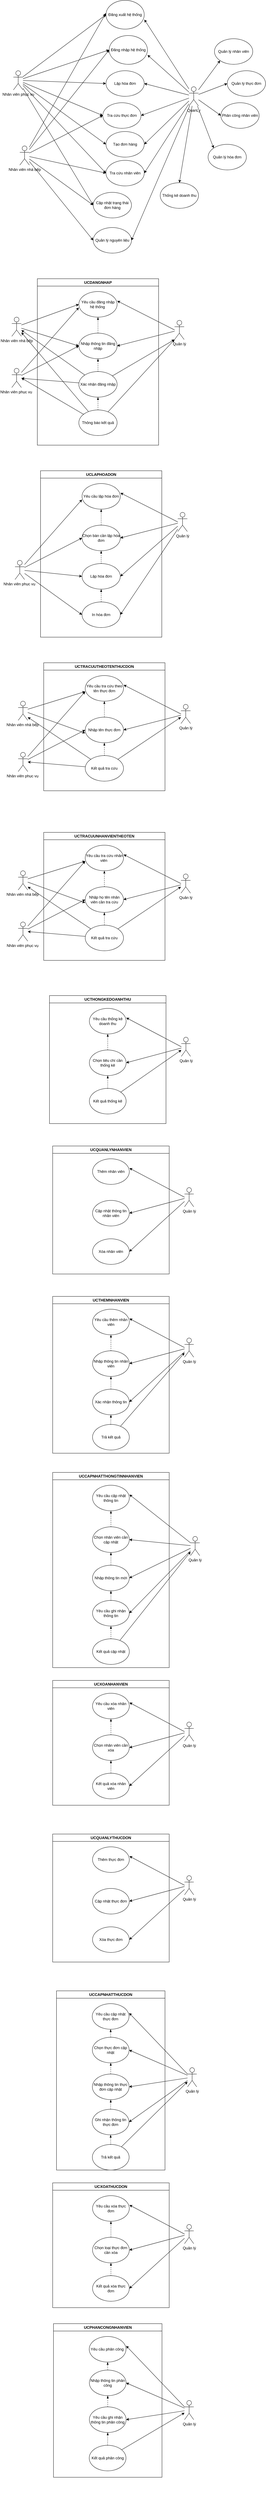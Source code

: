 <mxfile version="26.2.12">
  <diagram name="Page-1" id="42789a77-a242-8287-6e28-9cd8cfd52e62">
    <mxGraphModel dx="2476" dy="2112" grid="1" gridSize="10" guides="1" tooltips="1" connect="1" arrows="1" fold="1" page="1" pageScale="1" pageWidth="1100" pageHeight="850" background="none" math="0" shadow="0">
      <root>
        <mxCell id="0" />
        <mxCell id="1" parent="0" />
        <mxCell id="IrHY06osy-3fzBqlDA18-60" value="" style="group" vertex="1" connectable="0" parent="1">
          <mxGeometry x="155" y="-820" width="790" height="790" as="geometry" />
        </mxCell>
        <mxCell id="IrHY06osy-3fzBqlDA18-31" value="" style="group" vertex="1" connectable="0" parent="IrHY06osy-3fzBqlDA18-60">
          <mxGeometry x="280" y="110" width="510" height="590" as="geometry" />
        </mxCell>
        <mxCell id="IrHY06osy-3fzBqlDA18-12" style="rounded=0;orthogonalLoop=1;jettySize=auto;html=1;entryX=1;entryY=0.5;entryDx=0;entryDy=0;" edge="1" parent="IrHY06osy-3fzBqlDA18-31" source="IrHY06osy-3fzBqlDA18-1" target="IrHY06osy-3fzBqlDA18-11">
          <mxGeometry relative="1" as="geometry" />
        </mxCell>
        <mxCell id="IrHY06osy-3fzBqlDA18-16" style="rounded=0;orthogonalLoop=1;jettySize=auto;html=1;entryX=1;entryY=0.5;entryDx=0;entryDy=0;" edge="1" parent="IrHY06osy-3fzBqlDA18-31" source="IrHY06osy-3fzBqlDA18-1" target="IrHY06osy-3fzBqlDA18-13">
          <mxGeometry relative="1" as="geometry" />
        </mxCell>
        <mxCell id="IrHY06osy-3fzBqlDA18-17" style="rounded=0;orthogonalLoop=1;jettySize=auto;html=1;entryX=1;entryY=0.5;entryDx=0;entryDy=0;" edge="1" parent="IrHY06osy-3fzBqlDA18-31" source="IrHY06osy-3fzBqlDA18-1" target="IrHY06osy-3fzBqlDA18-14">
          <mxGeometry relative="1" as="geometry" />
        </mxCell>
        <mxCell id="IrHY06osy-3fzBqlDA18-21" style="rounded=0;orthogonalLoop=1;jettySize=auto;html=1;entryX=1;entryY=0.5;entryDx=0;entryDy=0;" edge="1" parent="IrHY06osy-3fzBqlDA18-31" source="IrHY06osy-3fzBqlDA18-1" target="IrHY06osy-3fzBqlDA18-20">
          <mxGeometry relative="1" as="geometry" />
        </mxCell>
        <mxCell id="IrHY06osy-3fzBqlDA18-27" style="rounded=0;orthogonalLoop=1;jettySize=auto;html=1;entryX=0;entryY=1;entryDx=0;entryDy=0;" edge="1" parent="IrHY06osy-3fzBqlDA18-31" source="IrHY06osy-3fzBqlDA18-1" target="IrHY06osy-3fzBqlDA18-23">
          <mxGeometry relative="1" as="geometry" />
        </mxCell>
        <mxCell id="IrHY06osy-3fzBqlDA18-28" style="rounded=0;orthogonalLoop=1;jettySize=auto;html=1;entryX=0;entryY=0.5;entryDx=0;entryDy=0;" edge="1" parent="IrHY06osy-3fzBqlDA18-31" source="IrHY06osy-3fzBqlDA18-1" target="IrHY06osy-3fzBqlDA18-24">
          <mxGeometry relative="1" as="geometry" />
        </mxCell>
        <mxCell id="IrHY06osy-3fzBqlDA18-29" style="rounded=0;orthogonalLoop=1;jettySize=auto;html=1;entryX=0;entryY=0.5;entryDx=0;entryDy=0;" edge="1" parent="IrHY06osy-3fzBqlDA18-31" source="IrHY06osy-3fzBqlDA18-1" target="IrHY06osy-3fzBqlDA18-25">
          <mxGeometry relative="1" as="geometry" />
        </mxCell>
        <mxCell id="IrHY06osy-3fzBqlDA18-30" style="rounded=0;orthogonalLoop=1;jettySize=auto;html=1;entryX=0;entryY=0;entryDx=0;entryDy=0;" edge="1" parent="IrHY06osy-3fzBqlDA18-31" source="IrHY06osy-3fzBqlDA18-1" target="IrHY06osy-3fzBqlDA18-26">
          <mxGeometry relative="1" as="geometry" />
        </mxCell>
        <mxCell id="IrHY06osy-3fzBqlDA18-55" style="rounded=0;orthogonalLoop=1;jettySize=auto;html=1;entryX=0.5;entryY=0;entryDx=0;entryDy=0;" edge="1" parent="IrHY06osy-3fzBqlDA18-31" source="IrHY06osy-3fzBqlDA18-1" target="IrHY06osy-3fzBqlDA18-15">
          <mxGeometry relative="1" as="geometry" />
        </mxCell>
        <mxCell id="IrHY06osy-3fzBqlDA18-8" value="&lt;font style=&quot;font-size: 12px;&quot;&gt;Đăng nhập hệ thống&lt;/font&gt;" style="ellipse;whiteSpace=wrap;html=1;" vertex="1" parent="IrHY06osy-3fzBqlDA18-31">
          <mxGeometry x="20" width="120" height="90" as="geometry" />
        </mxCell>
        <mxCell id="IrHY06osy-3fzBqlDA18-9" style="rounded=0;orthogonalLoop=1;jettySize=auto;html=1;entryX=1.003;entryY=0.676;entryDx=0;entryDy=0;entryPerimeter=0;" edge="1" parent="IrHY06osy-3fzBqlDA18-31" source="IrHY06osy-3fzBqlDA18-1" target="IrHY06osy-3fzBqlDA18-8">
          <mxGeometry relative="1" as="geometry" />
        </mxCell>
        <mxCell id="IrHY06osy-3fzBqlDA18-1" value="QuanLy" style="shape=umlActor;verticalLabelPosition=bottom;verticalAlign=top;html=1;outlineConnect=0;" vertex="1" parent="IrHY06osy-3fzBqlDA18-31">
          <mxGeometry x="270" y="160" width="30" height="60" as="geometry" />
        </mxCell>
        <mxCell id="IrHY06osy-3fzBqlDA18-11" value="Lập hóa đơn" style="ellipse;whiteSpace=wrap;html=1;" vertex="1" parent="IrHY06osy-3fzBqlDA18-31">
          <mxGeometry x="10" y="110" width="120" height="80" as="geometry" />
        </mxCell>
        <mxCell id="IrHY06osy-3fzBqlDA18-13" value="Tra cứu thực đơn" style="ellipse;whiteSpace=wrap;html=1;" vertex="1" parent="IrHY06osy-3fzBqlDA18-31">
          <mxGeometry y="210" width="120" height="80" as="geometry" />
        </mxCell>
        <mxCell id="IrHY06osy-3fzBqlDA18-14" value="Tra cứu nhân viên" style="ellipse;whiteSpace=wrap;html=1;" vertex="1" parent="IrHY06osy-3fzBqlDA18-31">
          <mxGeometry x="10" y="390" width="120" height="80" as="geometry" />
        </mxCell>
        <mxCell id="IrHY06osy-3fzBqlDA18-20" value="Tạo đơn hàng" style="ellipse;whiteSpace=wrap;html=1;" vertex="1" parent="IrHY06osy-3fzBqlDA18-31">
          <mxGeometry x="10" y="300" width="120" height="80" as="geometry" />
        </mxCell>
        <mxCell id="IrHY06osy-3fzBqlDA18-23" value="Quản lý nhân viên" style="ellipse;whiteSpace=wrap;html=1;" vertex="1" parent="IrHY06osy-3fzBqlDA18-31">
          <mxGeometry x="350" y="10" width="120" height="80" as="geometry" />
        </mxCell>
        <mxCell id="IrHY06osy-3fzBqlDA18-24" value="Quản lý thực đơn" style="ellipse;whiteSpace=wrap;html=1;" vertex="1" parent="IrHY06osy-3fzBqlDA18-31">
          <mxGeometry x="390" y="110" width="120" height="80" as="geometry" />
        </mxCell>
        <mxCell id="IrHY06osy-3fzBqlDA18-25" value="Phân công nhân viên" style="ellipse;whiteSpace=wrap;html=1;" vertex="1" parent="IrHY06osy-3fzBqlDA18-31">
          <mxGeometry x="370" y="210" width="120" height="80" as="geometry" />
        </mxCell>
        <mxCell id="IrHY06osy-3fzBqlDA18-26" value="Quản lý hóa đơn" style="ellipse;whiteSpace=wrap;html=1;" vertex="1" parent="IrHY06osy-3fzBqlDA18-31">
          <mxGeometry x="330" y="340" width="120" height="80" as="geometry" />
        </mxCell>
        <mxCell id="IrHY06osy-3fzBqlDA18-45" value="Cập nhật trạng thái đơn hàng" style="ellipse;whiteSpace=wrap;html=1;" vertex="1" parent="IrHY06osy-3fzBqlDA18-31">
          <mxGeometry x="-30" y="490" width="120" height="80" as="geometry" />
        </mxCell>
        <mxCell id="IrHY06osy-3fzBqlDA18-15" value="Thống kê doanh thu" style="ellipse;whiteSpace=wrap;html=1;" vertex="1" parent="IrHY06osy-3fzBqlDA18-31">
          <mxGeometry x="180" y="460" width="120" height="80" as="geometry" />
        </mxCell>
        <mxCell id="IrHY06osy-3fzBqlDA18-37" style="rounded=0;orthogonalLoop=1;jettySize=auto;html=1;entryX=0;entryY=0.5;entryDx=0;entryDy=0;" edge="1" parent="IrHY06osy-3fzBqlDA18-60" source="IrHY06osy-3fzBqlDA18-33" target="IrHY06osy-3fzBqlDA18-8">
          <mxGeometry relative="1" as="geometry" />
        </mxCell>
        <mxCell id="IrHY06osy-3fzBqlDA18-38" style="rounded=0;orthogonalLoop=1;jettySize=auto;html=1;entryX=0;entryY=0.5;entryDx=0;entryDy=0;" edge="1" parent="IrHY06osy-3fzBqlDA18-60" source="IrHY06osy-3fzBqlDA18-33" target="IrHY06osy-3fzBqlDA18-11">
          <mxGeometry relative="1" as="geometry" />
        </mxCell>
        <mxCell id="IrHY06osy-3fzBqlDA18-39" style="rounded=0;orthogonalLoop=1;jettySize=auto;html=1;entryX=0;entryY=0.5;entryDx=0;entryDy=0;" edge="1" parent="IrHY06osy-3fzBqlDA18-60" source="IrHY06osy-3fzBqlDA18-33" target="IrHY06osy-3fzBqlDA18-13">
          <mxGeometry relative="1" as="geometry" />
        </mxCell>
        <mxCell id="IrHY06osy-3fzBqlDA18-40" style="rounded=0;orthogonalLoop=1;jettySize=auto;html=1;entryX=0;entryY=0.5;entryDx=0;entryDy=0;" edge="1" parent="IrHY06osy-3fzBqlDA18-60" source="IrHY06osy-3fzBqlDA18-33" target="IrHY06osy-3fzBqlDA18-20">
          <mxGeometry relative="1" as="geometry" />
        </mxCell>
        <mxCell id="IrHY06osy-3fzBqlDA18-41" style="rounded=0;orthogonalLoop=1;jettySize=auto;html=1;entryX=0;entryY=0.5;entryDx=0;entryDy=0;" edge="1" parent="IrHY06osy-3fzBqlDA18-60" source="IrHY06osy-3fzBqlDA18-33" target="IrHY06osy-3fzBqlDA18-14">
          <mxGeometry relative="1" as="geometry" />
        </mxCell>
        <mxCell id="IrHY06osy-3fzBqlDA18-46" style="rounded=0;orthogonalLoop=1;jettySize=auto;html=1;entryX=0;entryY=0.5;entryDx=0;entryDy=0;" edge="1" parent="IrHY06osy-3fzBqlDA18-60" source="IrHY06osy-3fzBqlDA18-33" target="IrHY06osy-3fzBqlDA18-45">
          <mxGeometry relative="1" as="geometry" />
        </mxCell>
        <mxCell id="IrHY06osy-3fzBqlDA18-57" style="rounded=0;orthogonalLoop=1;jettySize=auto;html=1;entryX=0;entryY=0.5;entryDx=0;entryDy=0;" edge="1" parent="IrHY06osy-3fzBqlDA18-60" source="IrHY06osy-3fzBqlDA18-33" target="IrHY06osy-3fzBqlDA18-56">
          <mxGeometry relative="1" as="geometry" />
        </mxCell>
        <mxCell id="IrHY06osy-3fzBqlDA18-33" value="Nhân viên phục vụ" style="shape=umlActor;verticalLabelPosition=bottom;verticalAlign=top;html=1;outlineConnect=0;" vertex="1" parent="IrHY06osy-3fzBqlDA18-60">
          <mxGeometry y="220" width="30" height="60" as="geometry" />
        </mxCell>
        <mxCell id="IrHY06osy-3fzBqlDA18-42" style="rounded=0;orthogonalLoop=1;jettySize=auto;html=1;entryX=0;entryY=0.5;entryDx=0;entryDy=0;" edge="1" parent="IrHY06osy-3fzBqlDA18-60" source="IrHY06osy-3fzBqlDA18-35" target="IrHY06osy-3fzBqlDA18-8">
          <mxGeometry relative="1" as="geometry" />
        </mxCell>
        <mxCell id="IrHY06osy-3fzBqlDA18-47" style="rounded=0;orthogonalLoop=1;jettySize=auto;html=1;entryX=0;entryY=0.5;entryDx=0;entryDy=0;" edge="1" parent="IrHY06osy-3fzBqlDA18-60" source="IrHY06osy-3fzBqlDA18-35" target="IrHY06osy-3fzBqlDA18-13">
          <mxGeometry relative="1" as="geometry" />
        </mxCell>
        <mxCell id="IrHY06osy-3fzBqlDA18-48" style="rounded=0;orthogonalLoop=1;jettySize=auto;html=1;entryX=0;entryY=0.5;entryDx=0;entryDy=0;" edge="1" parent="IrHY06osy-3fzBqlDA18-60" source="IrHY06osy-3fzBqlDA18-35" target="IrHY06osy-3fzBqlDA18-14">
          <mxGeometry relative="1" as="geometry" />
        </mxCell>
        <mxCell id="IrHY06osy-3fzBqlDA18-49" style="rounded=0;orthogonalLoop=1;jettySize=auto;html=1;entryX=0;entryY=0.5;entryDx=0;entryDy=0;" edge="1" parent="IrHY06osy-3fzBqlDA18-60" source="IrHY06osy-3fzBqlDA18-35" target="IrHY06osy-3fzBqlDA18-45">
          <mxGeometry relative="1" as="geometry" />
        </mxCell>
        <mxCell id="IrHY06osy-3fzBqlDA18-51" style="rounded=0;orthogonalLoop=1;jettySize=auto;html=1;entryX=0;entryY=0.5;entryDx=0;entryDy=0;" edge="1" parent="IrHY06osy-3fzBqlDA18-60" source="IrHY06osy-3fzBqlDA18-35" target="IrHY06osy-3fzBqlDA18-50">
          <mxGeometry relative="1" as="geometry" />
        </mxCell>
        <mxCell id="IrHY06osy-3fzBqlDA18-58" style="rounded=0;orthogonalLoop=1;jettySize=auto;html=1;" edge="1" parent="IrHY06osy-3fzBqlDA18-60" source="IrHY06osy-3fzBqlDA18-35">
          <mxGeometry relative="1" as="geometry">
            <mxPoint x="290" y="40" as="targetPoint" />
          </mxGeometry>
        </mxCell>
        <mxCell id="IrHY06osy-3fzBqlDA18-35" value="Nhân viên nhà bếp" style="shape=umlActor;verticalLabelPosition=bottom;verticalAlign=top;html=1;outlineConnect=0;" vertex="1" parent="IrHY06osy-3fzBqlDA18-60">
          <mxGeometry x="20" y="455" width="30" height="60" as="geometry" />
        </mxCell>
        <mxCell id="IrHY06osy-3fzBqlDA18-50" value="Quản lý nguyên liệu" style="ellipse;whiteSpace=wrap;html=1;" vertex="1" parent="IrHY06osy-3fzBqlDA18-60">
          <mxGeometry x="250" y="710" width="120" height="80" as="geometry" />
        </mxCell>
        <mxCell id="IrHY06osy-3fzBqlDA18-52" style="rounded=0;orthogonalLoop=1;jettySize=auto;html=1;entryX=1;entryY=0.5;entryDx=0;entryDy=0;" edge="1" parent="IrHY06osy-3fzBqlDA18-60" source="IrHY06osy-3fzBqlDA18-1" target="IrHY06osy-3fzBqlDA18-50">
          <mxGeometry relative="1" as="geometry" />
        </mxCell>
        <mxCell id="IrHY06osy-3fzBqlDA18-56" value="&lt;font style=&quot;font-size: 12px;&quot;&gt;Đăng xuất hệ thống&lt;/font&gt;" style="ellipse;whiteSpace=wrap;html=1;" vertex="1" parent="IrHY06osy-3fzBqlDA18-60">
          <mxGeometry x="290" width="120" height="90" as="geometry" />
        </mxCell>
        <mxCell id="IrHY06osy-3fzBqlDA18-59" style="rounded=0;orthogonalLoop=1;jettySize=auto;html=1;entryX=1.004;entryY=0.669;entryDx=0;entryDy=0;entryPerimeter=0;" edge="1" parent="IrHY06osy-3fzBqlDA18-60" source="IrHY06osy-3fzBqlDA18-1" target="IrHY06osy-3fzBqlDA18-56">
          <mxGeometry relative="1" as="geometry" />
        </mxCell>
        <mxCell id="IrHY06osy-3fzBqlDA18-105" value="" style="group" vertex="1" connectable="0" parent="1">
          <mxGeometry x="150" y="50" width="540" height="520" as="geometry" />
        </mxCell>
        <mxCell id="IrHY06osy-3fzBqlDA18-80" style="rounded=0;orthogonalLoop=1;jettySize=auto;html=1;entryX=0;entryY=0.5;entryDx=0;entryDy=0;" edge="1" parent="IrHY06osy-3fzBqlDA18-105" source="IrHY06osy-3fzBqlDA18-61" target="IrHY06osy-3fzBqlDA18-76">
          <mxGeometry relative="1" as="geometry" />
        </mxCell>
        <mxCell id="IrHY06osy-3fzBqlDA18-83" style="rounded=0;orthogonalLoop=1;jettySize=auto;html=1;entryX=0;entryY=0.5;entryDx=0;entryDy=0;" edge="1" parent="IrHY06osy-3fzBqlDA18-105" source="IrHY06osy-3fzBqlDA18-61" target="IrHY06osy-3fzBqlDA18-77">
          <mxGeometry relative="1" as="geometry" />
        </mxCell>
        <mxCell id="IrHY06osy-3fzBqlDA18-61" value="Nhân viên nhà bếp" style="shape=umlActor;verticalLabelPosition=bottom;verticalAlign=top;html=1;outlineConnect=0;" vertex="1" parent="IrHY06osy-3fzBqlDA18-105">
          <mxGeometry y="120" width="30" height="60" as="geometry" />
        </mxCell>
        <mxCell id="IrHY06osy-3fzBqlDA18-82" style="rounded=0;orthogonalLoop=1;jettySize=auto;html=1;entryX=0;entryY=0.5;entryDx=0;entryDy=0;" edge="1" parent="IrHY06osy-3fzBqlDA18-105" source="IrHY06osy-3fzBqlDA18-72" target="IrHY06osy-3fzBqlDA18-77">
          <mxGeometry relative="1" as="geometry" />
        </mxCell>
        <mxCell id="IrHY06osy-3fzBqlDA18-72" value="Nhân viên phục vụ&amp;nbsp;" style="shape=umlActor;verticalLabelPosition=bottom;verticalAlign=top;html=1;outlineConnect=0;" vertex="1" parent="IrHY06osy-3fzBqlDA18-105">
          <mxGeometry y="280" width="30" height="60" as="geometry" />
        </mxCell>
        <mxCell id="IrHY06osy-3fzBqlDA18-85" style="rounded=0;orthogonalLoop=1;jettySize=auto;html=1;entryX=1;entryY=0.5;entryDx=0;entryDy=0;" edge="1" parent="IrHY06osy-3fzBqlDA18-105" source="IrHY06osy-3fzBqlDA18-73" target="IrHY06osy-3fzBqlDA18-77">
          <mxGeometry relative="1" as="geometry" />
        </mxCell>
        <mxCell id="IrHY06osy-3fzBqlDA18-73" value="Quản lý" style="shape=umlActor;verticalLabelPosition=bottom;verticalAlign=top;html=1;outlineConnect=0;" vertex="1" parent="IrHY06osy-3fzBqlDA18-105">
          <mxGeometry x="510" y="130" width="30" height="60" as="geometry" />
        </mxCell>
        <mxCell id="IrHY06osy-3fzBqlDA18-76" value="Yêu cầu đăng nhập hệ thống&amp;nbsp;" style="ellipse;whiteSpace=wrap;html=1;" vertex="1" parent="IrHY06osy-3fzBqlDA18-105">
          <mxGeometry x="210" y="40" width="120" height="80" as="geometry" />
        </mxCell>
        <mxCell id="IrHY06osy-3fzBqlDA18-77" value="Nhập thông tin đăng nhập" style="ellipse;whiteSpace=wrap;html=1;" vertex="1" parent="IrHY06osy-3fzBqlDA18-105">
          <mxGeometry x="210" y="170" width="120" height="80" as="geometry" />
        </mxCell>
        <mxCell id="IrHY06osy-3fzBqlDA18-86" style="rounded=0;orthogonalLoop=1;jettySize=auto;html=1;" edge="1" parent="IrHY06osy-3fzBqlDA18-105" source="IrHY06osy-3fzBqlDA18-78" target="IrHY06osy-3fzBqlDA18-61">
          <mxGeometry relative="1" as="geometry" />
        </mxCell>
        <mxCell id="IrHY06osy-3fzBqlDA18-87" style="rounded=0;orthogonalLoop=1;jettySize=auto;html=1;" edge="1" parent="IrHY06osy-3fzBqlDA18-105" source="IrHY06osy-3fzBqlDA18-78" target="IrHY06osy-3fzBqlDA18-72">
          <mxGeometry relative="1" as="geometry" />
        </mxCell>
        <mxCell id="IrHY06osy-3fzBqlDA18-78" value="Xác nhận đăng nhập" style="ellipse;whiteSpace=wrap;html=1;" vertex="1" parent="IrHY06osy-3fzBqlDA18-105">
          <mxGeometry x="210" y="290" width="120" height="80" as="geometry" />
        </mxCell>
        <mxCell id="IrHY06osy-3fzBqlDA18-88" style="rounded=0;orthogonalLoop=1;jettySize=auto;html=1;" edge="1" parent="IrHY06osy-3fzBqlDA18-105" source="IrHY06osy-3fzBqlDA18-79" target="IrHY06osy-3fzBqlDA18-61">
          <mxGeometry relative="1" as="geometry" />
        </mxCell>
        <mxCell id="IrHY06osy-3fzBqlDA18-92" style="rounded=0;orthogonalLoop=1;jettySize=auto;html=1;" edge="1" parent="IrHY06osy-3fzBqlDA18-105" source="IrHY06osy-3fzBqlDA18-79">
          <mxGeometry relative="1" as="geometry">
            <mxPoint x="510" y="190" as="targetPoint" />
          </mxGeometry>
        </mxCell>
        <mxCell id="IrHY06osy-3fzBqlDA18-79" value="Thông báo kết quả" style="ellipse;whiteSpace=wrap;html=1;" vertex="1" parent="IrHY06osy-3fzBqlDA18-105">
          <mxGeometry x="210" y="410" width="120" height="80" as="geometry" />
        </mxCell>
        <mxCell id="IrHY06osy-3fzBqlDA18-81" style="rounded=0;orthogonalLoop=1;jettySize=auto;html=1;entryX=0;entryY=0.625;entryDx=0;entryDy=0;entryPerimeter=0;" edge="1" parent="IrHY06osy-3fzBqlDA18-105" source="IrHY06osy-3fzBqlDA18-72" target="IrHY06osy-3fzBqlDA18-76">
          <mxGeometry relative="1" as="geometry" />
        </mxCell>
        <mxCell id="IrHY06osy-3fzBqlDA18-84" style="rounded=0;orthogonalLoop=1;jettySize=auto;html=1;entryX=1.004;entryY=0.366;entryDx=0;entryDy=0;entryPerimeter=0;" edge="1" parent="IrHY06osy-3fzBqlDA18-105" target="IrHY06osy-3fzBqlDA18-76">
          <mxGeometry relative="1" as="geometry">
            <mxPoint x="510" y="160" as="sourcePoint" />
          </mxGeometry>
        </mxCell>
        <mxCell id="IrHY06osy-3fzBqlDA18-89" style="rounded=0;orthogonalLoop=1;jettySize=auto;html=1;" edge="1" parent="IrHY06osy-3fzBqlDA18-105" source="IrHY06osy-3fzBqlDA18-79">
          <mxGeometry relative="1" as="geometry">
            <mxPoint x="30" y="310" as="targetPoint" />
          </mxGeometry>
        </mxCell>
        <mxCell id="IrHY06osy-3fzBqlDA18-91" style="rounded=0;orthogonalLoop=1;jettySize=auto;html=1;entryX=0;entryY=1;entryDx=0;entryDy=0;entryPerimeter=0;" edge="1" parent="IrHY06osy-3fzBqlDA18-105" source="IrHY06osy-3fzBqlDA18-78" target="IrHY06osy-3fzBqlDA18-73">
          <mxGeometry relative="1" as="geometry" />
        </mxCell>
        <mxCell id="IrHY06osy-3fzBqlDA18-99" value="UCDANGNHAP" style="swimlane;whiteSpace=wrap;html=1;" vertex="1" parent="IrHY06osy-3fzBqlDA18-105">
          <mxGeometry x="80" width="380" height="520" as="geometry" />
        </mxCell>
        <mxCell id="IrHY06osy-3fzBqlDA18-102" value="" style="fontSize=12;html=1;endArrow=blockThin;endFill=1;startArrow=none;rounded=0;startFill=0;dashed=1;entryX=0.5;entryY=1;entryDx=0;entryDy=0;" edge="1" parent="IrHY06osy-3fzBqlDA18-99" target="IrHY06osy-3fzBqlDA18-77">
          <mxGeometry width="60" height="60" relative="1" as="geometry">
            <mxPoint x="190" y="290" as="sourcePoint" />
            <mxPoint x="275" y="220" as="targetPoint" />
          </mxGeometry>
        </mxCell>
        <mxCell id="IrHY06osy-3fzBqlDA18-101" value="" style="fontSize=12;html=1;endArrow=blockThin;endFill=1;startArrow=none;rounded=0;startFill=0;dashed=1;exitX=0.5;exitY=0;exitDx=0;exitDy=0;entryX=0.5;entryY=1;entryDx=0;entryDy=0;" edge="1" parent="IrHY06osy-3fzBqlDA18-105" source="IrHY06osy-3fzBqlDA18-79" target="IrHY06osy-3fzBqlDA18-78">
          <mxGeometry width="60" height="60" relative="1" as="geometry">
            <mxPoint x="130" y="340" as="sourcePoint" />
            <mxPoint x="190" y="280" as="targetPoint" />
          </mxGeometry>
        </mxCell>
        <mxCell id="IrHY06osy-3fzBqlDA18-104" value="" style="fontSize=12;html=1;endArrow=blockThin;endFill=1;startArrow=none;rounded=0;startFill=0;dashed=1;exitX=0.5;exitY=0;exitDx=0;exitDy=0;entryX=0.5;entryY=1;entryDx=0;entryDy=0;" edge="1" parent="IrHY06osy-3fzBqlDA18-105" source="IrHY06osy-3fzBqlDA18-77" target="IrHY06osy-3fzBqlDA18-76">
          <mxGeometry width="60" height="60" relative="1" as="geometry">
            <mxPoint x="240" y="260" as="sourcePoint" />
            <mxPoint x="300" y="200" as="targetPoint" />
          </mxGeometry>
        </mxCell>
        <mxCell id="IrHY06osy-3fzBqlDA18-137" value="" style="group" vertex="1" connectable="0" parent="1">
          <mxGeometry x="160" y="650" width="540" height="520" as="geometry" />
        </mxCell>
        <mxCell id="IrHY06osy-3fzBqlDA18-112" style="rounded=0;orthogonalLoop=1;jettySize=auto;html=1;entryX=0;entryY=0.5;entryDx=0;entryDy=0;" edge="1" parent="IrHY06osy-3fzBqlDA18-137" source="IrHY06osy-3fzBqlDA18-113" target="IrHY06osy-3fzBqlDA18-117">
          <mxGeometry relative="1" as="geometry" />
        </mxCell>
        <mxCell id="IrHY06osy-3fzBqlDA18-133" style="rounded=0;orthogonalLoop=1;jettySize=auto;html=1;entryX=0;entryY=0.5;entryDx=0;entryDy=0;" edge="1" parent="IrHY06osy-3fzBqlDA18-137" source="IrHY06osy-3fzBqlDA18-113" target="IrHY06osy-3fzBqlDA18-120">
          <mxGeometry relative="1" as="geometry" />
        </mxCell>
        <mxCell id="IrHY06osy-3fzBqlDA18-134" style="rounded=0;orthogonalLoop=1;jettySize=auto;html=1;entryX=0;entryY=0.5;entryDx=0;entryDy=0;" edge="1" parent="IrHY06osy-3fzBqlDA18-137" source="IrHY06osy-3fzBqlDA18-113" target="IrHY06osy-3fzBqlDA18-123">
          <mxGeometry relative="1" as="geometry" />
        </mxCell>
        <mxCell id="IrHY06osy-3fzBqlDA18-113" value="Nhân viên phục vụ&amp;nbsp;" style="shape=umlActor;verticalLabelPosition=bottom;verticalAlign=top;html=1;outlineConnect=0;" vertex="1" parent="IrHY06osy-3fzBqlDA18-137">
          <mxGeometry y="280" width="30" height="60" as="geometry" />
        </mxCell>
        <mxCell id="IrHY06osy-3fzBqlDA18-114" style="rounded=0;orthogonalLoop=1;jettySize=auto;html=1;entryX=1;entryY=0.5;entryDx=0;entryDy=0;" edge="1" parent="IrHY06osy-3fzBqlDA18-137" source="IrHY06osy-3fzBqlDA18-115" target="IrHY06osy-3fzBqlDA18-117">
          <mxGeometry relative="1" as="geometry" />
        </mxCell>
        <mxCell id="IrHY06osy-3fzBqlDA18-135" style="rounded=0;orthogonalLoop=1;jettySize=auto;html=1;entryX=1;entryY=0.5;entryDx=0;entryDy=0;" edge="1" parent="IrHY06osy-3fzBqlDA18-137" source="IrHY06osy-3fzBqlDA18-115" target="IrHY06osy-3fzBqlDA18-120">
          <mxGeometry relative="1" as="geometry" />
        </mxCell>
        <mxCell id="IrHY06osy-3fzBqlDA18-136" style="rounded=0;orthogonalLoop=1;jettySize=auto;html=1;entryX=1;entryY=0.5;entryDx=0;entryDy=0;" edge="1" parent="IrHY06osy-3fzBqlDA18-137" source="IrHY06osy-3fzBqlDA18-115" target="IrHY06osy-3fzBqlDA18-123">
          <mxGeometry relative="1" as="geometry" />
        </mxCell>
        <mxCell id="IrHY06osy-3fzBqlDA18-115" value="Quản lý" style="shape=umlActor;verticalLabelPosition=bottom;verticalAlign=top;html=1;outlineConnect=0;" vertex="1" parent="IrHY06osy-3fzBqlDA18-137">
          <mxGeometry x="510" y="130" width="30" height="60" as="geometry" />
        </mxCell>
        <mxCell id="IrHY06osy-3fzBqlDA18-116" value="Yêu cầu lập hóa đơn" style="ellipse;whiteSpace=wrap;html=1;" vertex="1" parent="IrHY06osy-3fzBqlDA18-137">
          <mxGeometry x="210" y="40" width="120" height="80" as="geometry" />
        </mxCell>
        <mxCell id="IrHY06osy-3fzBqlDA18-117" value="Chọn bàn cần lập hóa đơn" style="ellipse;whiteSpace=wrap;html=1;" vertex="1" parent="IrHY06osy-3fzBqlDA18-137">
          <mxGeometry x="210" y="170" width="120" height="80" as="geometry" />
        </mxCell>
        <mxCell id="IrHY06osy-3fzBqlDA18-120" value="Lập hóa đơn" style="ellipse;whiteSpace=wrap;html=1;" vertex="1" parent="IrHY06osy-3fzBqlDA18-137">
          <mxGeometry x="210" y="290" width="120" height="80" as="geometry" />
        </mxCell>
        <mxCell id="IrHY06osy-3fzBqlDA18-123" value="In hóa đơn" style="ellipse;whiteSpace=wrap;html=1;" vertex="1" parent="IrHY06osy-3fzBqlDA18-137">
          <mxGeometry x="210" y="410" width="120" height="80" as="geometry" />
        </mxCell>
        <mxCell id="IrHY06osy-3fzBqlDA18-124" style="rounded=0;orthogonalLoop=1;jettySize=auto;html=1;entryX=0;entryY=0.625;entryDx=0;entryDy=0;entryPerimeter=0;" edge="1" parent="IrHY06osy-3fzBqlDA18-137" source="IrHY06osy-3fzBqlDA18-113" target="IrHY06osy-3fzBqlDA18-116">
          <mxGeometry relative="1" as="geometry" />
        </mxCell>
        <mxCell id="IrHY06osy-3fzBqlDA18-125" style="rounded=0;orthogonalLoop=1;jettySize=auto;html=1;entryX=1.004;entryY=0.366;entryDx=0;entryDy=0;entryPerimeter=0;" edge="1" parent="IrHY06osy-3fzBqlDA18-137" target="IrHY06osy-3fzBqlDA18-116">
          <mxGeometry relative="1" as="geometry">
            <mxPoint x="510" y="160" as="sourcePoint" />
          </mxGeometry>
        </mxCell>
        <mxCell id="IrHY06osy-3fzBqlDA18-128" value="UCLAPHOADON" style="swimlane;whiteSpace=wrap;html=1;" vertex="1" parent="IrHY06osy-3fzBqlDA18-137">
          <mxGeometry x="80" width="380" height="520" as="geometry" />
        </mxCell>
        <mxCell id="IrHY06osy-3fzBqlDA18-129" value="" style="fontSize=12;html=1;endArrow=blockThin;endFill=1;startArrow=none;rounded=0;startFill=0;dashed=1;entryX=0.5;entryY=1;entryDx=0;entryDy=0;" edge="1" parent="IrHY06osy-3fzBqlDA18-128" target="IrHY06osy-3fzBqlDA18-117">
          <mxGeometry width="60" height="60" relative="1" as="geometry">
            <mxPoint x="190" y="290" as="sourcePoint" />
            <mxPoint x="275" y="220" as="targetPoint" />
          </mxGeometry>
        </mxCell>
        <mxCell id="IrHY06osy-3fzBqlDA18-130" value="" style="fontSize=12;html=1;endArrow=blockThin;endFill=1;startArrow=none;rounded=0;startFill=0;dashed=1;exitX=0.5;exitY=0;exitDx=0;exitDy=0;entryX=0.5;entryY=1;entryDx=0;entryDy=0;" edge="1" parent="IrHY06osy-3fzBqlDA18-137" source="IrHY06osy-3fzBqlDA18-123" target="IrHY06osy-3fzBqlDA18-120">
          <mxGeometry width="60" height="60" relative="1" as="geometry">
            <mxPoint x="130" y="340" as="sourcePoint" />
            <mxPoint x="190" y="280" as="targetPoint" />
          </mxGeometry>
        </mxCell>
        <mxCell id="IrHY06osy-3fzBqlDA18-131" value="" style="fontSize=12;html=1;endArrow=blockThin;endFill=1;startArrow=none;rounded=0;startFill=0;dashed=1;exitX=0.5;exitY=0;exitDx=0;exitDy=0;entryX=0.5;entryY=1;entryDx=0;entryDy=0;" edge="1" parent="IrHY06osy-3fzBqlDA18-137" source="IrHY06osy-3fzBqlDA18-117" target="IrHY06osy-3fzBqlDA18-116">
          <mxGeometry width="60" height="60" relative="1" as="geometry">
            <mxPoint x="240" y="260" as="sourcePoint" />
            <mxPoint x="300" y="200" as="targetPoint" />
          </mxGeometry>
        </mxCell>
        <mxCell id="IrHY06osy-3fzBqlDA18-177" value="" style="group" vertex="1" connectable="0" parent="1">
          <mxGeometry x="170" y="1780" width="540" height="520" as="geometry" />
        </mxCell>
        <mxCell id="IrHY06osy-3fzBqlDA18-178" value="" style="group" vertex="1" connectable="0" parent="IrHY06osy-3fzBqlDA18-177">
          <mxGeometry width="540" height="400" as="geometry" />
        </mxCell>
        <mxCell id="IrHY06osy-3fzBqlDA18-179" value="Nhân viên phục vụ&amp;nbsp;" style="shape=umlActor;verticalLabelPosition=bottom;verticalAlign=top;html=1;outlineConnect=0;" vertex="1" parent="IrHY06osy-3fzBqlDA18-178">
          <mxGeometry y="280" width="30" height="60" as="geometry" />
        </mxCell>
        <mxCell id="IrHY06osy-3fzBqlDA18-180" value="" style="group" vertex="1" connectable="0" parent="IrHY06osy-3fzBqlDA18-178">
          <mxGeometry x="30" width="510" height="400" as="geometry" />
        </mxCell>
        <mxCell id="IrHY06osy-3fzBqlDA18-181" style="rounded=0;orthogonalLoop=1;jettySize=auto;html=1;entryX=1;entryY=0.5;entryDx=0;entryDy=0;" edge="1" parent="IrHY06osy-3fzBqlDA18-180" source="IrHY06osy-3fzBqlDA18-182" target="IrHY06osy-3fzBqlDA18-184">
          <mxGeometry relative="1" as="geometry" />
        </mxCell>
        <mxCell id="IrHY06osy-3fzBqlDA18-182" value="Quản lý" style="shape=umlActor;verticalLabelPosition=bottom;verticalAlign=top;html=1;outlineConnect=0;" vertex="1" parent="IrHY06osy-3fzBqlDA18-180">
          <mxGeometry x="480" y="130" width="30" height="60" as="geometry" />
        </mxCell>
        <mxCell id="IrHY06osy-3fzBqlDA18-183" value="Yêu cầu tra cứu nhân viên&amp;nbsp;" style="ellipse;whiteSpace=wrap;html=1;" vertex="1" parent="IrHY06osy-3fzBqlDA18-180">
          <mxGeometry x="180" y="40" width="120" height="80" as="geometry" />
        </mxCell>
        <mxCell id="IrHY06osy-3fzBqlDA18-184" value="Nhập họ tên nhân viên cần tra cứu" style="ellipse;whiteSpace=wrap;html=1;" vertex="1" parent="IrHY06osy-3fzBqlDA18-180">
          <mxGeometry x="180" y="170" width="120" height="80" as="geometry" />
        </mxCell>
        <mxCell id="IrHY06osy-3fzBqlDA18-185" style="rounded=0;orthogonalLoop=1;jettySize=auto;html=1;" edge="1" parent="IrHY06osy-3fzBqlDA18-180" source="IrHY06osy-3fzBqlDA18-187">
          <mxGeometry relative="1" as="geometry">
            <mxPoint y="310" as="targetPoint" />
          </mxGeometry>
        </mxCell>
        <mxCell id="IrHY06osy-3fzBqlDA18-186" style="rounded=0;orthogonalLoop=1;jettySize=auto;html=1;" edge="1" parent="IrHY06osy-3fzBqlDA18-180" source="IrHY06osy-3fzBqlDA18-187">
          <mxGeometry relative="1" as="geometry">
            <mxPoint x="480" y="170" as="targetPoint" />
          </mxGeometry>
        </mxCell>
        <mxCell id="IrHY06osy-3fzBqlDA18-202" style="rounded=0;orthogonalLoop=1;jettySize=auto;html=1;" edge="1" parent="IrHY06osy-3fzBqlDA18-180" source="IrHY06osy-3fzBqlDA18-187">
          <mxGeometry relative="1" as="geometry">
            <mxPoint y="170" as="targetPoint" />
          </mxGeometry>
        </mxCell>
        <mxCell id="IrHY06osy-3fzBqlDA18-187" value="Kết quả tra cứu" style="ellipse;whiteSpace=wrap;html=1;" vertex="1" parent="IrHY06osy-3fzBqlDA18-180">
          <mxGeometry x="180" y="290" width="120" height="80" as="geometry" />
        </mxCell>
        <mxCell id="IrHY06osy-3fzBqlDA18-188" style="rounded=0;orthogonalLoop=1;jettySize=auto;html=1;entryX=1.004;entryY=0.366;entryDx=0;entryDy=0;entryPerimeter=0;" edge="1" parent="IrHY06osy-3fzBqlDA18-180" target="IrHY06osy-3fzBqlDA18-183">
          <mxGeometry relative="1" as="geometry">
            <mxPoint x="480" y="160" as="sourcePoint" />
          </mxGeometry>
        </mxCell>
        <mxCell id="IrHY06osy-3fzBqlDA18-189" value="UCTRACUUNHANVIENTHEOTEN" style="swimlane;whiteSpace=wrap;html=1;" vertex="1" parent="IrHY06osy-3fzBqlDA18-180">
          <mxGeometry x="50" width="380" height="400" as="geometry" />
        </mxCell>
        <mxCell id="IrHY06osy-3fzBqlDA18-190" value="" style="fontSize=12;html=1;endArrow=blockThin;endFill=1;startArrow=none;rounded=0;startFill=0;dashed=1;entryX=0.5;entryY=1;entryDx=0;entryDy=0;" edge="1" parent="IrHY06osy-3fzBqlDA18-189" target="IrHY06osy-3fzBqlDA18-184">
          <mxGeometry width="60" height="60" relative="1" as="geometry">
            <mxPoint x="190" y="290" as="sourcePoint" />
            <mxPoint x="275" y="220" as="targetPoint" />
          </mxGeometry>
        </mxCell>
        <mxCell id="IrHY06osy-3fzBqlDA18-191" value="" style="fontSize=12;html=1;endArrow=blockThin;endFill=1;startArrow=none;rounded=0;startFill=0;dashed=1;exitX=0.5;exitY=0;exitDx=0;exitDy=0;entryX=0.5;entryY=1;entryDx=0;entryDy=0;" edge="1" parent="IrHY06osy-3fzBqlDA18-180" source="IrHY06osy-3fzBqlDA18-184" target="IrHY06osy-3fzBqlDA18-183">
          <mxGeometry width="60" height="60" relative="1" as="geometry">
            <mxPoint x="210" y="260" as="sourcePoint" />
            <mxPoint x="270" y="200" as="targetPoint" />
          </mxGeometry>
        </mxCell>
        <mxCell id="IrHY06osy-3fzBqlDA18-192" style="rounded=0;orthogonalLoop=1;jettySize=auto;html=1;entryX=0;entryY=0.625;entryDx=0;entryDy=0;entryPerimeter=0;" edge="1" parent="IrHY06osy-3fzBqlDA18-178" source="IrHY06osy-3fzBqlDA18-179" target="IrHY06osy-3fzBqlDA18-183">
          <mxGeometry relative="1" as="geometry" />
        </mxCell>
        <mxCell id="IrHY06osy-3fzBqlDA18-193" style="rounded=0;orthogonalLoop=1;jettySize=auto;html=1;entryX=0;entryY=0.5;entryDx=0;entryDy=0;" edge="1" parent="IrHY06osy-3fzBqlDA18-178" source="IrHY06osy-3fzBqlDA18-179" target="IrHY06osy-3fzBqlDA18-184">
          <mxGeometry relative="1" as="geometry" />
        </mxCell>
        <mxCell id="IrHY06osy-3fzBqlDA18-196" style="rounded=0;orthogonalLoop=1;jettySize=auto;html=1;" edge="1" parent="IrHY06osy-3fzBqlDA18-178" source="IrHY06osy-3fzBqlDA18-195">
          <mxGeometry relative="1" as="geometry">
            <mxPoint x="210" y="90" as="targetPoint" />
          </mxGeometry>
        </mxCell>
        <mxCell id="IrHY06osy-3fzBqlDA18-197" style="rounded=0;orthogonalLoop=1;jettySize=auto;html=1;" edge="1" parent="IrHY06osy-3fzBqlDA18-178" source="IrHY06osy-3fzBqlDA18-195">
          <mxGeometry relative="1" as="geometry">
            <mxPoint x="210" y="220" as="targetPoint" />
          </mxGeometry>
        </mxCell>
        <mxCell id="IrHY06osy-3fzBqlDA18-195" value="Nhân viên nhà bếp&amp;nbsp;" style="shape=umlActor;verticalLabelPosition=bottom;verticalAlign=top;html=1;outlineConnect=0;" vertex="1" parent="IrHY06osy-3fzBqlDA18-178">
          <mxGeometry y="120" width="30" height="60" as="geometry" />
        </mxCell>
        <mxCell id="IrHY06osy-3fzBqlDA18-203" value="" style="group" vertex="1" connectable="0" parent="1">
          <mxGeometry x="170" y="1250" width="540" height="520" as="geometry" />
        </mxCell>
        <mxCell id="IrHY06osy-3fzBqlDA18-204" value="" style="group" vertex="1" connectable="0" parent="IrHY06osy-3fzBqlDA18-203">
          <mxGeometry width="540" height="400" as="geometry" />
        </mxCell>
        <mxCell id="IrHY06osy-3fzBqlDA18-205" value="Nhân viên phục vụ&amp;nbsp;" style="shape=umlActor;verticalLabelPosition=bottom;verticalAlign=top;html=1;outlineConnect=0;" vertex="1" parent="IrHY06osy-3fzBqlDA18-204">
          <mxGeometry y="280" width="30" height="60" as="geometry" />
        </mxCell>
        <mxCell id="IrHY06osy-3fzBqlDA18-206" value="" style="group" vertex="1" connectable="0" parent="IrHY06osy-3fzBqlDA18-204">
          <mxGeometry x="30" width="510" height="400" as="geometry" />
        </mxCell>
        <mxCell id="IrHY06osy-3fzBqlDA18-207" style="rounded=0;orthogonalLoop=1;jettySize=auto;html=1;entryX=1;entryY=0.5;entryDx=0;entryDy=0;" edge="1" parent="IrHY06osy-3fzBqlDA18-206" source="IrHY06osy-3fzBqlDA18-208" target="IrHY06osy-3fzBqlDA18-210">
          <mxGeometry relative="1" as="geometry" />
        </mxCell>
        <mxCell id="IrHY06osy-3fzBqlDA18-208" value="Quản lý" style="shape=umlActor;verticalLabelPosition=bottom;verticalAlign=top;html=1;outlineConnect=0;" vertex="1" parent="IrHY06osy-3fzBqlDA18-206">
          <mxGeometry x="480" y="130" width="30" height="60" as="geometry" />
        </mxCell>
        <mxCell id="IrHY06osy-3fzBqlDA18-209" value="Yêu cầu tra cứu theo tên thực đơn" style="ellipse;whiteSpace=wrap;html=1;" vertex="1" parent="IrHY06osy-3fzBqlDA18-206">
          <mxGeometry x="180" y="40" width="120" height="80" as="geometry" />
        </mxCell>
        <mxCell id="IrHY06osy-3fzBqlDA18-210" value="Nhập tên thực đơn" style="ellipse;whiteSpace=wrap;html=1;" vertex="1" parent="IrHY06osy-3fzBqlDA18-206">
          <mxGeometry x="180" y="170" width="120" height="80" as="geometry" />
        </mxCell>
        <mxCell id="IrHY06osy-3fzBqlDA18-211" style="rounded=0;orthogonalLoop=1;jettySize=auto;html=1;" edge="1" parent="IrHY06osy-3fzBqlDA18-206" source="IrHY06osy-3fzBqlDA18-214">
          <mxGeometry relative="1" as="geometry">
            <mxPoint y="310" as="targetPoint" />
          </mxGeometry>
        </mxCell>
        <mxCell id="IrHY06osy-3fzBqlDA18-212" style="rounded=0;orthogonalLoop=1;jettySize=auto;html=1;" edge="1" parent="IrHY06osy-3fzBqlDA18-206" source="IrHY06osy-3fzBqlDA18-214">
          <mxGeometry relative="1" as="geometry">
            <mxPoint x="480" y="170" as="targetPoint" />
          </mxGeometry>
        </mxCell>
        <mxCell id="IrHY06osy-3fzBqlDA18-213" style="rounded=0;orthogonalLoop=1;jettySize=auto;html=1;" edge="1" parent="IrHY06osy-3fzBqlDA18-206" source="IrHY06osy-3fzBqlDA18-214">
          <mxGeometry relative="1" as="geometry">
            <mxPoint y="170" as="targetPoint" />
          </mxGeometry>
        </mxCell>
        <mxCell id="IrHY06osy-3fzBqlDA18-214" value="Kết quả tra cứu" style="ellipse;whiteSpace=wrap;html=1;" vertex="1" parent="IrHY06osy-3fzBqlDA18-206">
          <mxGeometry x="180" y="290" width="120" height="80" as="geometry" />
        </mxCell>
        <mxCell id="IrHY06osy-3fzBqlDA18-215" style="rounded=0;orthogonalLoop=1;jettySize=auto;html=1;entryX=1.004;entryY=0.366;entryDx=0;entryDy=0;entryPerimeter=0;" edge="1" parent="IrHY06osy-3fzBqlDA18-206" target="IrHY06osy-3fzBqlDA18-209">
          <mxGeometry relative="1" as="geometry">
            <mxPoint x="480" y="160" as="sourcePoint" />
          </mxGeometry>
        </mxCell>
        <mxCell id="IrHY06osy-3fzBqlDA18-216" value="UCTRACUUTHEOTENTHUCDON" style="swimlane;whiteSpace=wrap;html=1;" vertex="1" parent="IrHY06osy-3fzBqlDA18-206">
          <mxGeometry x="50" width="380" height="400" as="geometry" />
        </mxCell>
        <mxCell id="IrHY06osy-3fzBqlDA18-217" value="" style="fontSize=12;html=1;endArrow=blockThin;endFill=1;startArrow=none;rounded=0;startFill=0;dashed=1;entryX=0.5;entryY=1;entryDx=0;entryDy=0;" edge="1" parent="IrHY06osy-3fzBqlDA18-216" target="IrHY06osy-3fzBqlDA18-210">
          <mxGeometry width="60" height="60" relative="1" as="geometry">
            <mxPoint x="190" y="290" as="sourcePoint" />
            <mxPoint x="275" y="220" as="targetPoint" />
          </mxGeometry>
        </mxCell>
        <mxCell id="IrHY06osy-3fzBqlDA18-218" value="" style="fontSize=12;html=1;endArrow=blockThin;endFill=1;startArrow=none;rounded=0;startFill=0;dashed=1;exitX=0.5;exitY=0;exitDx=0;exitDy=0;entryX=0.5;entryY=1;entryDx=0;entryDy=0;" edge="1" parent="IrHY06osy-3fzBqlDA18-206" source="IrHY06osy-3fzBqlDA18-210" target="IrHY06osy-3fzBqlDA18-209">
          <mxGeometry width="60" height="60" relative="1" as="geometry">
            <mxPoint x="210" y="260" as="sourcePoint" />
            <mxPoint x="270" y="200" as="targetPoint" />
          </mxGeometry>
        </mxCell>
        <mxCell id="IrHY06osy-3fzBqlDA18-219" style="rounded=0;orthogonalLoop=1;jettySize=auto;html=1;entryX=0;entryY=0.625;entryDx=0;entryDy=0;entryPerimeter=0;" edge="1" parent="IrHY06osy-3fzBqlDA18-204" source="IrHY06osy-3fzBqlDA18-205" target="IrHY06osy-3fzBqlDA18-209">
          <mxGeometry relative="1" as="geometry" />
        </mxCell>
        <mxCell id="IrHY06osy-3fzBqlDA18-220" style="rounded=0;orthogonalLoop=1;jettySize=auto;html=1;entryX=0;entryY=0.5;entryDx=0;entryDy=0;" edge="1" parent="IrHY06osy-3fzBqlDA18-204" source="IrHY06osy-3fzBqlDA18-205" target="IrHY06osy-3fzBqlDA18-210">
          <mxGeometry relative="1" as="geometry" />
        </mxCell>
        <mxCell id="IrHY06osy-3fzBqlDA18-221" style="rounded=0;orthogonalLoop=1;jettySize=auto;html=1;" edge="1" parent="IrHY06osy-3fzBqlDA18-204" source="IrHY06osy-3fzBqlDA18-223">
          <mxGeometry relative="1" as="geometry">
            <mxPoint x="210" y="90" as="targetPoint" />
          </mxGeometry>
        </mxCell>
        <mxCell id="IrHY06osy-3fzBqlDA18-222" style="rounded=0;orthogonalLoop=1;jettySize=auto;html=1;" edge="1" parent="IrHY06osy-3fzBqlDA18-204" source="IrHY06osy-3fzBqlDA18-223">
          <mxGeometry relative="1" as="geometry">
            <mxPoint x="210" y="220" as="targetPoint" />
          </mxGeometry>
        </mxCell>
        <mxCell id="IrHY06osy-3fzBqlDA18-223" value="Nhân viên nhà bếp&amp;nbsp;" style="shape=umlActor;verticalLabelPosition=bottom;verticalAlign=top;html=1;outlineConnect=0;" vertex="1" parent="IrHY06osy-3fzBqlDA18-204">
          <mxGeometry y="120" width="30" height="60" as="geometry" />
        </mxCell>
        <mxCell id="IrHY06osy-3fzBqlDA18-227" value="" style="group" vertex="1" connectable="0" parent="1">
          <mxGeometry x="220" y="2290" width="490" height="400" as="geometry" />
        </mxCell>
        <mxCell id="IrHY06osy-3fzBqlDA18-247" value="" style="group" vertex="1" connectable="0" parent="IrHY06osy-3fzBqlDA18-227">
          <mxGeometry x="48.039" width="441.961" height="400" as="geometry" />
        </mxCell>
        <mxCell id="IrHY06osy-3fzBqlDA18-228" style="rounded=0;orthogonalLoop=1;jettySize=auto;html=1;entryX=1;entryY=0.5;entryDx=0;entryDy=0;" edge="1" parent="IrHY06osy-3fzBqlDA18-247" source="IrHY06osy-3fzBqlDA18-229" target="IrHY06osy-3fzBqlDA18-231">
          <mxGeometry relative="1" as="geometry" />
        </mxCell>
        <mxCell id="IrHY06osy-3fzBqlDA18-229" value="Quản lý" style="shape=umlActor;verticalLabelPosition=bottom;verticalAlign=top;html=1;outlineConnect=0;" vertex="1" parent="IrHY06osy-3fzBqlDA18-247">
          <mxGeometry x="413.137" y="130" width="28.824" height="60" as="geometry" />
        </mxCell>
        <mxCell id="IrHY06osy-3fzBqlDA18-230" value="Yêu cầu thống kê doanh thu" style="ellipse;whiteSpace=wrap;html=1;" vertex="1" parent="IrHY06osy-3fzBqlDA18-247">
          <mxGeometry x="124.902" y="40" width="115.294" height="80" as="geometry" />
        </mxCell>
        <mxCell id="IrHY06osy-3fzBqlDA18-231" value="Chọn tiêu chí cần thống kê" style="ellipse;whiteSpace=wrap;html=1;" vertex="1" parent="IrHY06osy-3fzBqlDA18-247">
          <mxGeometry x="124.902" y="170" width="115.294" height="80" as="geometry" />
        </mxCell>
        <mxCell id="IrHY06osy-3fzBqlDA18-233" style="rounded=0;orthogonalLoop=1;jettySize=auto;html=1;" edge="1" parent="IrHY06osy-3fzBqlDA18-247" source="IrHY06osy-3fzBqlDA18-235">
          <mxGeometry relative="1" as="geometry">
            <mxPoint x="413.137" y="170" as="targetPoint" />
          </mxGeometry>
        </mxCell>
        <mxCell id="IrHY06osy-3fzBqlDA18-235" value="Kết quả thống kê" style="ellipse;whiteSpace=wrap;html=1;" vertex="1" parent="IrHY06osy-3fzBqlDA18-247">
          <mxGeometry x="124.902" y="290" width="115.294" height="80" as="geometry" />
        </mxCell>
        <mxCell id="IrHY06osy-3fzBqlDA18-236" style="rounded=0;orthogonalLoop=1;jettySize=auto;html=1;entryX=1.004;entryY=0.366;entryDx=0;entryDy=0;entryPerimeter=0;" edge="1" parent="IrHY06osy-3fzBqlDA18-247" target="IrHY06osy-3fzBqlDA18-230">
          <mxGeometry relative="1" as="geometry">
            <mxPoint x="413.137" y="160" as="sourcePoint" />
          </mxGeometry>
        </mxCell>
        <mxCell id="IrHY06osy-3fzBqlDA18-237" value="UCTHONGKEDOANHTHU" style="swimlane;whiteSpace=wrap;html=1;" vertex="1" parent="IrHY06osy-3fzBqlDA18-247">
          <mxGeometry width="365.098" height="400" as="geometry" />
        </mxCell>
        <mxCell id="IrHY06osy-3fzBqlDA18-238" value="" style="fontSize=12;html=1;endArrow=blockThin;endFill=1;startArrow=none;rounded=0;startFill=0;dashed=1;entryX=0.5;entryY=1;entryDx=0;entryDy=0;" edge="1" parent="IrHY06osy-3fzBqlDA18-237" target="IrHY06osy-3fzBqlDA18-231">
          <mxGeometry width="60" height="60" relative="1" as="geometry">
            <mxPoint x="182.549" y="290" as="sourcePoint" />
            <mxPoint x="264.216" y="220" as="targetPoint" />
          </mxGeometry>
        </mxCell>
        <mxCell id="IrHY06osy-3fzBqlDA18-239" value="" style="fontSize=12;html=1;endArrow=blockThin;endFill=1;startArrow=none;rounded=0;startFill=0;dashed=1;exitX=0.5;exitY=0;exitDx=0;exitDy=0;entryX=0.5;entryY=1;entryDx=0;entryDy=0;" edge="1" parent="IrHY06osy-3fzBqlDA18-247" source="IrHY06osy-3fzBqlDA18-231" target="IrHY06osy-3fzBqlDA18-230">
          <mxGeometry width="60" height="60" relative="1" as="geometry">
            <mxPoint x="153.725" y="260" as="sourcePoint" />
            <mxPoint x="211.373" y="200" as="targetPoint" />
          </mxGeometry>
        </mxCell>
        <mxCell id="IrHY06osy-3fzBqlDA18-248" value="" style="group" vertex="1" connectable="0" parent="1">
          <mxGeometry x="278.039" y="2760" width="441.961" height="400" as="geometry" />
        </mxCell>
        <mxCell id="IrHY06osy-3fzBqlDA18-249" style="rounded=0;orthogonalLoop=1;jettySize=auto;html=1;entryX=1;entryY=0.5;entryDx=0;entryDy=0;" edge="1" parent="IrHY06osy-3fzBqlDA18-248" source="IrHY06osy-3fzBqlDA18-250" target="IrHY06osy-3fzBqlDA18-252">
          <mxGeometry relative="1" as="geometry" />
        </mxCell>
        <mxCell id="IrHY06osy-3fzBqlDA18-259" style="rounded=0;orthogonalLoop=1;jettySize=auto;html=1;entryX=1;entryY=0.5;entryDx=0;entryDy=0;" edge="1" parent="IrHY06osy-3fzBqlDA18-248" source="IrHY06osy-3fzBqlDA18-250" target="IrHY06osy-3fzBqlDA18-254">
          <mxGeometry relative="1" as="geometry" />
        </mxCell>
        <mxCell id="IrHY06osy-3fzBqlDA18-250" value="Quản lý" style="shape=umlActor;verticalLabelPosition=bottom;verticalAlign=top;html=1;outlineConnect=0;" vertex="1" parent="IrHY06osy-3fzBqlDA18-248">
          <mxGeometry x="413.137" y="130" width="28.824" height="60" as="geometry" />
        </mxCell>
        <mxCell id="IrHY06osy-3fzBqlDA18-251" value="Thêm nhân viên" style="ellipse;whiteSpace=wrap;html=1;" vertex="1" parent="IrHY06osy-3fzBqlDA18-248">
          <mxGeometry x="124.902" y="40" width="115.294" height="80" as="geometry" />
        </mxCell>
        <mxCell id="IrHY06osy-3fzBqlDA18-252" value="Cập nhật thông tin nhân viên" style="ellipse;whiteSpace=wrap;html=1;" vertex="1" parent="IrHY06osy-3fzBqlDA18-248">
          <mxGeometry x="124.902" y="170" width="115.294" height="80" as="geometry" />
        </mxCell>
        <mxCell id="IrHY06osy-3fzBqlDA18-254" value="Xóa nhân viên" style="ellipse;whiteSpace=wrap;html=1;" vertex="1" parent="IrHY06osy-3fzBqlDA18-248">
          <mxGeometry x="124.902" y="290" width="115.294" height="80" as="geometry" />
        </mxCell>
        <mxCell id="IrHY06osy-3fzBqlDA18-255" style="rounded=0;orthogonalLoop=1;jettySize=auto;html=1;entryX=1.004;entryY=0.366;entryDx=0;entryDy=0;entryPerimeter=0;" edge="1" parent="IrHY06osy-3fzBqlDA18-248" target="IrHY06osy-3fzBqlDA18-251">
          <mxGeometry relative="1" as="geometry">
            <mxPoint x="413.137" y="160" as="sourcePoint" />
          </mxGeometry>
        </mxCell>
        <mxCell id="IrHY06osy-3fzBqlDA18-256" value="UCQUANLYNHANVIEN" style="swimlane;whiteSpace=wrap;html=1;" vertex="1" parent="IrHY06osy-3fzBqlDA18-248">
          <mxGeometry width="365.098" height="400" as="geometry" />
        </mxCell>
        <mxCell id="IrHY06osy-3fzBqlDA18-260" value="" style="group" vertex="1" connectable="0" parent="1">
          <mxGeometry x="230" y="3230" width="490" height="490" as="geometry" />
        </mxCell>
        <mxCell id="IrHY06osy-3fzBqlDA18-261" value="" style="group" vertex="1" connectable="0" parent="IrHY06osy-3fzBqlDA18-260">
          <mxGeometry x="48.039" width="441.961" height="490" as="geometry" />
        </mxCell>
        <mxCell id="IrHY06osy-3fzBqlDA18-262" style="rounded=0;orthogonalLoop=1;jettySize=auto;html=1;entryX=1;entryY=0.5;entryDx=0;entryDy=0;" edge="1" parent="IrHY06osy-3fzBqlDA18-261" source="IrHY06osy-3fzBqlDA18-263" target="IrHY06osy-3fzBqlDA18-265">
          <mxGeometry relative="1" as="geometry" />
        </mxCell>
        <mxCell id="IrHY06osy-3fzBqlDA18-276" style="rounded=0;orthogonalLoop=1;jettySize=auto;html=1;entryX=1;entryY=0.5;entryDx=0;entryDy=0;" edge="1" parent="IrHY06osy-3fzBqlDA18-261" source="IrHY06osy-3fzBqlDA18-263" target="IrHY06osy-3fzBqlDA18-267">
          <mxGeometry relative="1" as="geometry" />
        </mxCell>
        <mxCell id="IrHY06osy-3fzBqlDA18-263" value="Quản lý" style="shape=umlActor;verticalLabelPosition=bottom;verticalAlign=top;html=1;outlineConnect=0;" vertex="1" parent="IrHY06osy-3fzBqlDA18-261">
          <mxGeometry x="413.137" y="130" width="28.824" height="60" as="geometry" />
        </mxCell>
        <mxCell id="IrHY06osy-3fzBqlDA18-264" value="Yêu cầu thêm nhân viên" style="ellipse;whiteSpace=wrap;html=1;" vertex="1" parent="IrHY06osy-3fzBqlDA18-261">
          <mxGeometry x="124.902" y="40" width="115.294" height="80" as="geometry" />
        </mxCell>
        <mxCell id="IrHY06osy-3fzBqlDA18-265" value="Nhập thông tin nhân viên" style="ellipse;whiteSpace=wrap;html=1;" vertex="1" parent="IrHY06osy-3fzBqlDA18-261">
          <mxGeometry x="124.902" y="170" width="115.294" height="80" as="geometry" />
        </mxCell>
        <mxCell id="IrHY06osy-3fzBqlDA18-267" value="Xác nhận thông tin" style="ellipse;whiteSpace=wrap;html=1;" vertex="1" parent="IrHY06osy-3fzBqlDA18-261">
          <mxGeometry x="124.902" y="290" width="115.294" height="80" as="geometry" />
        </mxCell>
        <mxCell id="IrHY06osy-3fzBqlDA18-268" style="rounded=0;orthogonalLoop=1;jettySize=auto;html=1;entryX=1.004;entryY=0.366;entryDx=0;entryDy=0;entryPerimeter=0;" edge="1" parent="IrHY06osy-3fzBqlDA18-261" target="IrHY06osy-3fzBqlDA18-264">
          <mxGeometry relative="1" as="geometry">
            <mxPoint x="413.137" y="160" as="sourcePoint" />
          </mxGeometry>
        </mxCell>
        <mxCell id="IrHY06osy-3fzBqlDA18-269" value="UCTHEMNHANVIEN" style="swimlane;whiteSpace=wrap;html=1;" vertex="1" parent="IrHY06osy-3fzBqlDA18-261">
          <mxGeometry width="365.1" height="490" as="geometry" />
        </mxCell>
        <mxCell id="IrHY06osy-3fzBqlDA18-270" value="" style="fontSize=12;html=1;endArrow=blockThin;endFill=1;startArrow=none;rounded=0;startFill=0;dashed=1;entryX=0.5;entryY=1;entryDx=0;entryDy=0;" edge="1" parent="IrHY06osy-3fzBqlDA18-269" target="IrHY06osy-3fzBqlDA18-265">
          <mxGeometry width="60" height="60" relative="1" as="geometry">
            <mxPoint x="182.549" y="290" as="sourcePoint" />
            <mxPoint x="264.216" y="220" as="targetPoint" />
          </mxGeometry>
        </mxCell>
        <mxCell id="IrHY06osy-3fzBqlDA18-273" value="Trả kết quả" style="ellipse;whiteSpace=wrap;html=1;" vertex="1" parent="IrHY06osy-3fzBqlDA18-269">
          <mxGeometry x="124.902" y="400" width="115.294" height="80" as="geometry" />
        </mxCell>
        <mxCell id="IrHY06osy-3fzBqlDA18-271" value="" style="fontSize=12;html=1;endArrow=blockThin;endFill=1;startArrow=none;rounded=0;startFill=0;dashed=1;exitX=0.5;exitY=0;exitDx=0;exitDy=0;entryX=0.5;entryY=1;entryDx=0;entryDy=0;" edge="1" parent="IrHY06osy-3fzBqlDA18-261" source="IrHY06osy-3fzBqlDA18-265" target="IrHY06osy-3fzBqlDA18-264">
          <mxGeometry width="60" height="60" relative="1" as="geometry">
            <mxPoint x="153.725" y="260" as="sourcePoint" />
            <mxPoint x="211.373" y="200" as="targetPoint" />
          </mxGeometry>
        </mxCell>
        <mxCell id="IrHY06osy-3fzBqlDA18-277" style="rounded=0;orthogonalLoop=1;jettySize=auto;html=1;" edge="1" parent="IrHY06osy-3fzBqlDA18-261" source="IrHY06osy-3fzBqlDA18-273" target="IrHY06osy-3fzBqlDA18-263">
          <mxGeometry relative="1" as="geometry" />
        </mxCell>
        <mxCell id="IrHY06osy-3fzBqlDA18-275" value="" style="fontSize=12;html=1;endArrow=blockThin;endFill=1;startArrow=none;rounded=0;startFill=0;dashed=1;entryX=0.5;entryY=1;entryDx=0;entryDy=0;" edge="1" parent="1" target="IrHY06osy-3fzBqlDA18-267">
          <mxGeometry width="60" height="60" relative="1" as="geometry">
            <mxPoint x="460" y="3630" as="sourcePoint" />
            <mxPoint x="550" y="3260" as="targetPoint" />
          </mxGeometry>
        </mxCell>
        <mxCell id="IrHY06osy-3fzBqlDA18-303" value="" style="group" vertex="1" connectable="0" parent="1">
          <mxGeometry x="278.039" y="3780" width="460.781" height="610" as="geometry" />
        </mxCell>
        <mxCell id="IrHY06osy-3fzBqlDA18-279" value="" style="group" vertex="1" connectable="0" parent="IrHY06osy-3fzBqlDA18-303">
          <mxGeometry width="441.961" height="610" as="geometry" />
        </mxCell>
        <mxCell id="IrHY06osy-3fzBqlDA18-283" value="Yêu cầu cập nhật thông tin" style="ellipse;whiteSpace=wrap;html=1;" vertex="1" parent="IrHY06osy-3fzBqlDA18-279">
          <mxGeometry x="124.902" y="40" width="115.294" height="80" as="geometry" />
        </mxCell>
        <mxCell id="IrHY06osy-3fzBqlDA18-284" value="Chọn nhân viên cần cập nhật" style="ellipse;whiteSpace=wrap;html=1;" vertex="1" parent="IrHY06osy-3fzBqlDA18-279">
          <mxGeometry x="124.902" y="170" width="115.294" height="80" as="geometry" />
        </mxCell>
        <mxCell id="IrHY06osy-3fzBqlDA18-285" value="Nhập thông tin mới" style="ellipse;whiteSpace=wrap;html=1;" vertex="1" parent="IrHY06osy-3fzBqlDA18-279">
          <mxGeometry x="124.902" y="290" width="115.294" height="80" as="geometry" />
        </mxCell>
        <mxCell id="IrHY06osy-3fzBqlDA18-287" value="UCCAPNHATTHONGTINNHANVIEN" style="swimlane;whiteSpace=wrap;html=1;" vertex="1" parent="IrHY06osy-3fzBqlDA18-279">
          <mxGeometry width="365.1" height="610" as="geometry" />
        </mxCell>
        <mxCell id="IrHY06osy-3fzBqlDA18-288" value="" style="fontSize=12;html=1;endArrow=blockThin;endFill=1;startArrow=none;rounded=0;startFill=0;dashed=1;entryX=0.5;entryY=1;entryDx=0;entryDy=0;" edge="1" parent="IrHY06osy-3fzBqlDA18-287" target="IrHY06osy-3fzBqlDA18-284">
          <mxGeometry width="60" height="60" relative="1" as="geometry">
            <mxPoint x="182.549" y="290" as="sourcePoint" />
            <mxPoint x="264.216" y="220" as="targetPoint" />
          </mxGeometry>
        </mxCell>
        <mxCell id="IrHY06osy-3fzBqlDA18-289" value="Yêu cầu ghi nhận thông tin" style="ellipse;whiteSpace=wrap;html=1;" vertex="1" parent="IrHY06osy-3fzBqlDA18-287">
          <mxGeometry x="124.902" y="400" width="115.294" height="80" as="geometry" />
        </mxCell>
        <mxCell id="IrHY06osy-3fzBqlDA18-293" value="Kết quả cập nhật" style="ellipse;whiteSpace=wrap;html=1;" vertex="1" parent="IrHY06osy-3fzBqlDA18-287">
          <mxGeometry x="124.902" y="520" width="115.294" height="80" as="geometry" />
        </mxCell>
        <mxCell id="IrHY06osy-3fzBqlDA18-296" value="" style="fontSize=12;html=1;endArrow=blockThin;endFill=1;startArrow=none;rounded=0;startFill=0;dashed=1;exitX=0.5;exitY=0;exitDx=0;exitDy=0;entryX=0.5;entryY=1;entryDx=0;entryDy=0;" edge="1" parent="IrHY06osy-3fzBqlDA18-287" source="IrHY06osy-3fzBqlDA18-293" target="IrHY06osy-3fzBqlDA18-289">
          <mxGeometry width="60" height="60" relative="1" as="geometry">
            <mxPoint x="211.961" y="580" as="sourcePoint" />
            <mxPoint x="271.961" y="520" as="targetPoint" />
          </mxGeometry>
        </mxCell>
        <mxCell id="IrHY06osy-3fzBqlDA18-290" value="" style="fontSize=12;html=1;endArrow=blockThin;endFill=1;startArrow=none;rounded=0;startFill=0;dashed=1;exitX=0.5;exitY=0;exitDx=0;exitDy=0;entryX=0.5;entryY=1;entryDx=0;entryDy=0;" edge="1" parent="IrHY06osy-3fzBqlDA18-279" source="IrHY06osy-3fzBqlDA18-284" target="IrHY06osy-3fzBqlDA18-283">
          <mxGeometry width="60" height="60" relative="1" as="geometry">
            <mxPoint x="153.725" y="260" as="sourcePoint" />
            <mxPoint x="211.373" y="200" as="targetPoint" />
          </mxGeometry>
        </mxCell>
        <mxCell id="IrHY06osy-3fzBqlDA18-297" value="" style="fontSize=12;html=1;endArrow=blockThin;endFill=1;startArrow=none;rounded=0;startFill=0;dashed=1;exitX=0.5;exitY=0;exitDx=0;exitDy=0;entryX=0.5;entryY=1;entryDx=0;entryDy=0;" edge="1" parent="IrHY06osy-3fzBqlDA18-279" source="IrHY06osy-3fzBqlDA18-289" target="IrHY06osy-3fzBqlDA18-285">
          <mxGeometry width="60" height="60" relative="1" as="geometry">
            <mxPoint x="211.961" y="580" as="sourcePoint" />
            <mxPoint x="271.961" y="520" as="targetPoint" />
          </mxGeometry>
        </mxCell>
        <mxCell id="IrHY06osy-3fzBqlDA18-282" value="Quản lý" style="shape=umlActor;verticalLabelPosition=bottom;verticalAlign=top;html=1;outlineConnect=0;" vertex="1" parent="IrHY06osy-3fzBqlDA18-303">
          <mxGeometry x="431.957" y="200" width="28.824" height="60" as="geometry" />
        </mxCell>
        <mxCell id="IrHY06osy-3fzBqlDA18-280" style="rounded=0;orthogonalLoop=1;jettySize=auto;html=1;entryX=1;entryY=0.5;entryDx=0;entryDy=0;" edge="1" parent="IrHY06osy-3fzBqlDA18-303" source="IrHY06osy-3fzBqlDA18-282" target="IrHY06osy-3fzBqlDA18-284">
          <mxGeometry relative="1" as="geometry" />
        </mxCell>
        <mxCell id="IrHY06osy-3fzBqlDA18-281" style="rounded=0;orthogonalLoop=1;jettySize=auto;html=1;entryX=1;entryY=0.5;entryDx=0;entryDy=0;" edge="1" parent="IrHY06osy-3fzBqlDA18-303" source="IrHY06osy-3fzBqlDA18-282" target="IrHY06osy-3fzBqlDA18-285">
          <mxGeometry relative="1" as="geometry" />
        </mxCell>
        <mxCell id="IrHY06osy-3fzBqlDA18-300" style="rounded=0;orthogonalLoop=1;jettySize=auto;html=1;entryX=1;entryY=0.5;entryDx=0;entryDy=0;" edge="1" parent="IrHY06osy-3fzBqlDA18-303" source="IrHY06osy-3fzBqlDA18-282" target="IrHY06osy-3fzBqlDA18-289">
          <mxGeometry relative="1" as="geometry" />
        </mxCell>
        <mxCell id="IrHY06osy-3fzBqlDA18-301" style="rounded=0;orthogonalLoop=1;jettySize=auto;html=1;" edge="1" parent="IrHY06osy-3fzBqlDA18-303" source="IrHY06osy-3fzBqlDA18-293" target="IrHY06osy-3fzBqlDA18-282">
          <mxGeometry relative="1" as="geometry" />
        </mxCell>
        <mxCell id="IrHY06osy-3fzBqlDA18-286" style="rounded=0;orthogonalLoop=1;jettySize=auto;html=1;entryX=1.004;entryY=0.366;entryDx=0;entryDy=0;entryPerimeter=0;exitX=0;exitY=0.333;exitDx=0;exitDy=0;exitPerimeter=0;" edge="1" parent="IrHY06osy-3fzBqlDA18-303" target="IrHY06osy-3fzBqlDA18-283" source="IrHY06osy-3fzBqlDA18-282">
          <mxGeometry relative="1" as="geometry">
            <mxPoint x="413.137" y="160" as="sourcePoint" />
          </mxGeometry>
        </mxCell>
        <mxCell id="IrHY06osy-3fzBqlDA18-304" value="" style="group" vertex="1" connectable="0" parent="1">
          <mxGeometry x="230" y="4430" width="490" height="880" as="geometry" />
        </mxCell>
        <mxCell id="IrHY06osy-3fzBqlDA18-319" value="" style="group" vertex="1" connectable="0" parent="IrHY06osy-3fzBqlDA18-304">
          <mxGeometry x="48.039" y="480" width="441.961" height="400" as="geometry" />
        </mxCell>
        <mxCell id="IrHY06osy-3fzBqlDA18-320" style="rounded=0;orthogonalLoop=1;jettySize=auto;html=1;entryX=1;entryY=0.5;entryDx=0;entryDy=0;" edge="1" parent="IrHY06osy-3fzBqlDA18-319" source="IrHY06osy-3fzBqlDA18-322" target="IrHY06osy-3fzBqlDA18-324">
          <mxGeometry relative="1" as="geometry" />
        </mxCell>
        <mxCell id="IrHY06osy-3fzBqlDA18-321" style="rounded=0;orthogonalLoop=1;jettySize=auto;html=1;entryX=1;entryY=0.5;entryDx=0;entryDy=0;" edge="1" parent="IrHY06osy-3fzBqlDA18-319" source="IrHY06osy-3fzBqlDA18-322" target="IrHY06osy-3fzBqlDA18-325">
          <mxGeometry relative="1" as="geometry" />
        </mxCell>
        <mxCell id="IrHY06osy-3fzBqlDA18-322" value="Quản lý" style="shape=umlActor;verticalLabelPosition=bottom;verticalAlign=top;html=1;outlineConnect=0;" vertex="1" parent="IrHY06osy-3fzBqlDA18-319">
          <mxGeometry x="413.137" y="130" width="28.824" height="60" as="geometry" />
        </mxCell>
        <mxCell id="IrHY06osy-3fzBqlDA18-323" value="Thêm thực đơn" style="ellipse;whiteSpace=wrap;html=1;" vertex="1" parent="IrHY06osy-3fzBqlDA18-319">
          <mxGeometry x="124.902" y="40" width="115.294" height="80" as="geometry" />
        </mxCell>
        <mxCell id="IrHY06osy-3fzBqlDA18-324" value="Cập nhật thực đơn" style="ellipse;whiteSpace=wrap;html=1;" vertex="1" parent="IrHY06osy-3fzBqlDA18-319">
          <mxGeometry x="124.902" y="170" width="115.294" height="80" as="geometry" />
        </mxCell>
        <mxCell id="IrHY06osy-3fzBqlDA18-325" value="Xóa thực đơn" style="ellipse;whiteSpace=wrap;html=1;" vertex="1" parent="IrHY06osy-3fzBqlDA18-319">
          <mxGeometry x="124.902" y="290" width="115.294" height="80" as="geometry" />
        </mxCell>
        <mxCell id="IrHY06osy-3fzBqlDA18-326" style="rounded=0;orthogonalLoop=1;jettySize=auto;html=1;entryX=1.004;entryY=0.366;entryDx=0;entryDy=0;entryPerimeter=0;" edge="1" parent="IrHY06osy-3fzBqlDA18-319" target="IrHY06osy-3fzBqlDA18-323">
          <mxGeometry relative="1" as="geometry">
            <mxPoint x="413.137" y="160" as="sourcePoint" />
          </mxGeometry>
        </mxCell>
        <mxCell id="IrHY06osy-3fzBqlDA18-327" value="UCQUANLYTHUCDON" style="swimlane;whiteSpace=wrap;html=1;" vertex="1" parent="IrHY06osy-3fzBqlDA18-319">
          <mxGeometry width="365.098" height="400" as="geometry" />
        </mxCell>
        <mxCell id="IrHY06osy-3fzBqlDA18-347" value="" style="group" vertex="1" connectable="0" parent="IrHY06osy-3fzBqlDA18-304">
          <mxGeometry x="48.039" width="441.961" height="390" as="geometry" />
        </mxCell>
        <mxCell id="IrHY06osy-3fzBqlDA18-306" style="rounded=0;orthogonalLoop=1;jettySize=auto;html=1;entryX=1;entryY=0.5;entryDx=0;entryDy=0;" edge="1" parent="IrHY06osy-3fzBqlDA18-347" source="IrHY06osy-3fzBqlDA18-308" target="IrHY06osy-3fzBqlDA18-310">
          <mxGeometry relative="1" as="geometry" />
        </mxCell>
        <mxCell id="IrHY06osy-3fzBqlDA18-307" style="rounded=0;orthogonalLoop=1;jettySize=auto;html=1;entryX=1;entryY=0.5;entryDx=0;entryDy=0;" edge="1" parent="IrHY06osy-3fzBqlDA18-347" source="IrHY06osy-3fzBqlDA18-308" target="IrHY06osy-3fzBqlDA18-311">
          <mxGeometry relative="1" as="geometry" />
        </mxCell>
        <mxCell id="IrHY06osy-3fzBqlDA18-308" value="Quản lý" style="shape=umlActor;verticalLabelPosition=bottom;verticalAlign=top;html=1;outlineConnect=0;" vertex="1" parent="IrHY06osy-3fzBqlDA18-347">
          <mxGeometry x="413.137" y="130" width="28.824" height="60" as="geometry" />
        </mxCell>
        <mxCell id="IrHY06osy-3fzBqlDA18-309" value="Yêu cầu xóa nhân viên" style="ellipse;whiteSpace=wrap;html=1;" vertex="1" parent="IrHY06osy-3fzBqlDA18-347">
          <mxGeometry x="124.902" y="40" width="115.294" height="80" as="geometry" />
        </mxCell>
        <mxCell id="IrHY06osy-3fzBqlDA18-310" value="Chọn nhân viên cần xóa" style="ellipse;whiteSpace=wrap;html=1;" vertex="1" parent="IrHY06osy-3fzBqlDA18-347">
          <mxGeometry x="124.902" y="170" width="115.294" height="80" as="geometry" />
        </mxCell>
        <mxCell id="IrHY06osy-3fzBqlDA18-311" value="Kết quả xóa nhân viên" style="ellipse;whiteSpace=wrap;html=1;" vertex="1" parent="IrHY06osy-3fzBqlDA18-347">
          <mxGeometry x="124.902" y="290" width="115.294" height="80" as="geometry" />
        </mxCell>
        <mxCell id="IrHY06osy-3fzBqlDA18-312" style="rounded=0;orthogonalLoop=1;jettySize=auto;html=1;entryX=1.004;entryY=0.366;entryDx=0;entryDy=0;entryPerimeter=0;" edge="1" parent="IrHY06osy-3fzBqlDA18-347" target="IrHY06osy-3fzBqlDA18-309">
          <mxGeometry relative="1" as="geometry">
            <mxPoint x="413.137" y="160" as="sourcePoint" />
          </mxGeometry>
        </mxCell>
        <mxCell id="IrHY06osy-3fzBqlDA18-313" value="UCXOANHANVIEN" style="swimlane;whiteSpace=wrap;html=1;" vertex="1" parent="IrHY06osy-3fzBqlDA18-347">
          <mxGeometry width="365.1" height="390" as="geometry" />
        </mxCell>
        <mxCell id="IrHY06osy-3fzBqlDA18-314" value="" style="fontSize=12;html=1;endArrow=blockThin;endFill=1;startArrow=none;rounded=0;startFill=0;dashed=1;entryX=0.5;entryY=1;entryDx=0;entryDy=0;" edge="1" parent="IrHY06osy-3fzBqlDA18-313" target="IrHY06osy-3fzBqlDA18-310">
          <mxGeometry width="60" height="60" relative="1" as="geometry">
            <mxPoint x="182.549" y="290" as="sourcePoint" />
            <mxPoint x="264.216" y="220" as="targetPoint" />
          </mxGeometry>
        </mxCell>
        <mxCell id="IrHY06osy-3fzBqlDA18-316" value="" style="fontSize=12;html=1;endArrow=blockThin;endFill=1;startArrow=none;rounded=0;startFill=0;dashed=1;exitX=0.5;exitY=0;exitDx=0;exitDy=0;entryX=0.5;entryY=1;entryDx=0;entryDy=0;" edge="1" parent="IrHY06osy-3fzBqlDA18-347" source="IrHY06osy-3fzBqlDA18-310" target="IrHY06osy-3fzBqlDA18-309">
          <mxGeometry width="60" height="60" relative="1" as="geometry">
            <mxPoint x="153.725" y="260" as="sourcePoint" />
            <mxPoint x="211.373" y="200" as="targetPoint" />
          </mxGeometry>
        </mxCell>
        <mxCell id="IrHY06osy-3fzBqlDA18-328" value="" style="group" vertex="1" connectable="0" parent="1">
          <mxGeometry x="287.449" y="5390" width="441.961" height="560" as="geometry" />
        </mxCell>
        <mxCell id="IrHY06osy-3fzBqlDA18-329" style="rounded=0;orthogonalLoop=1;jettySize=auto;html=1;entryX=1;entryY=0.5;entryDx=0;entryDy=0;" edge="1" parent="IrHY06osy-3fzBqlDA18-328" source="IrHY06osy-3fzBqlDA18-331" target="IrHY06osy-3fzBqlDA18-333">
          <mxGeometry relative="1" as="geometry" />
        </mxCell>
        <mxCell id="IrHY06osy-3fzBqlDA18-330" style="rounded=0;orthogonalLoop=1;jettySize=auto;html=1;entryX=1;entryY=0.5;entryDx=0;entryDy=0;" edge="1" parent="IrHY06osy-3fzBqlDA18-328" source="IrHY06osy-3fzBqlDA18-331" target="IrHY06osy-3fzBqlDA18-334">
          <mxGeometry relative="1" as="geometry" />
        </mxCell>
        <mxCell id="IrHY06osy-3fzBqlDA18-345" style="rounded=0;orthogonalLoop=1;jettySize=auto;html=1;entryX=1;entryY=0.5;entryDx=0;entryDy=0;" edge="1" parent="IrHY06osy-3fzBqlDA18-328" source="IrHY06osy-3fzBqlDA18-331" target="IrHY06osy-3fzBqlDA18-343">
          <mxGeometry relative="1" as="geometry" />
        </mxCell>
        <mxCell id="IrHY06osy-3fzBqlDA18-331" value="Quản lý" style="shape=umlActor;verticalLabelPosition=bottom;verticalAlign=top;html=1;outlineConnect=0;" vertex="1" parent="IrHY06osy-3fzBqlDA18-328">
          <mxGeometry x="413.137" y="250" width="28.824" height="60" as="geometry" />
        </mxCell>
        <mxCell id="IrHY06osy-3fzBqlDA18-335" style="rounded=0;orthogonalLoop=1;jettySize=auto;html=1;entryX=1.004;entryY=0.366;entryDx=0;entryDy=0;entryPerimeter=0;exitX=0;exitY=0.333;exitDx=0;exitDy=0;exitPerimeter=0;" edge="1" parent="IrHY06osy-3fzBqlDA18-328" target="IrHY06osy-3fzBqlDA18-332" source="IrHY06osy-3fzBqlDA18-331">
          <mxGeometry relative="1" as="geometry">
            <mxPoint x="413.137" y="160" as="sourcePoint" />
          </mxGeometry>
        </mxCell>
        <mxCell id="IrHY06osy-3fzBqlDA18-336" value="UCCAPNHATTHUCDON" style="swimlane;whiteSpace=wrap;html=1;" vertex="1" parent="IrHY06osy-3fzBqlDA18-328">
          <mxGeometry x="2.55" y="10" width="340" height="560" as="geometry" />
        </mxCell>
        <mxCell id="IrHY06osy-3fzBqlDA18-337" value="" style="fontSize=12;html=1;endArrow=blockThin;endFill=1;startArrow=none;rounded=0;startFill=0;dashed=1;entryX=0.5;entryY=1;entryDx=0;entryDy=0;exitX=0.5;exitY=0;exitDx=0;exitDy=0;" edge="1" parent="IrHY06osy-3fzBqlDA18-336" target="IrHY06osy-3fzBqlDA18-333" source="IrHY06osy-3fzBqlDA18-334">
          <mxGeometry width="60" height="60" relative="1" as="geometry">
            <mxPoint x="182.549" y="290" as="sourcePoint" />
            <mxPoint x="264.216" y="220" as="targetPoint" />
          </mxGeometry>
        </mxCell>
        <mxCell id="IrHY06osy-3fzBqlDA18-338" value="Trả kết quả" style="ellipse;whiteSpace=wrap;html=1;" vertex="1" parent="IrHY06osy-3fzBqlDA18-336">
          <mxGeometry x="112.352" y="480" width="115.294" height="80" as="geometry" />
        </mxCell>
        <mxCell id="IrHY06osy-3fzBqlDA18-333" value="Chọn thực đơn cập nhật" style="ellipse;whiteSpace=wrap;html=1;" vertex="1" parent="IrHY06osy-3fzBqlDA18-336">
          <mxGeometry x="112.352" y="145" width="115.294" height="80" as="geometry" />
        </mxCell>
        <mxCell id="IrHY06osy-3fzBqlDA18-334" value="Nhập thông tin thực đơn cập nhật" style="ellipse;whiteSpace=wrap;html=1;" vertex="1" parent="IrHY06osy-3fzBqlDA18-336">
          <mxGeometry x="112.352" y="260" width="115.294" height="80" as="geometry" />
        </mxCell>
        <mxCell id="IrHY06osy-3fzBqlDA18-343" value="Ghi nhận thông tin thực đơn" style="ellipse;whiteSpace=wrap;html=1;" vertex="1" parent="IrHY06osy-3fzBqlDA18-336">
          <mxGeometry x="111.962" y="370" width="115.294" height="80" as="geometry" />
        </mxCell>
        <mxCell id="IrHY06osy-3fzBqlDA18-332" value="Yêu cầu cập nhật thực đơn" style="ellipse;whiteSpace=wrap;html=1;" vertex="1" parent="IrHY06osy-3fzBqlDA18-336">
          <mxGeometry x="111.962" y="40" width="115.294" height="80" as="geometry" />
        </mxCell>
        <mxCell id="IrHY06osy-3fzBqlDA18-339" value="" style="fontSize=12;html=1;endArrow=blockThin;endFill=1;startArrow=none;rounded=0;startFill=0;dashed=1;exitX=0.5;exitY=0;exitDx=0;exitDy=0;entryX=0.5;entryY=1;entryDx=0;entryDy=0;" edge="1" parent="IrHY06osy-3fzBqlDA18-336" source="IrHY06osy-3fzBqlDA18-333" target="IrHY06osy-3fzBqlDA18-332">
          <mxGeometry width="60" height="60" relative="1" as="geometry">
            <mxPoint x="153.725" y="260" as="sourcePoint" />
            <mxPoint x="211.373" y="200" as="targetPoint" />
          </mxGeometry>
        </mxCell>
        <mxCell id="IrHY06osy-3fzBqlDA18-344" value="" style="fontSize=12;html=1;endArrow=blockThin;endFill=1;startArrow=none;rounded=0;startFill=0;dashed=1;exitX=0.5;exitY=0;exitDx=0;exitDy=0;entryX=0.5;entryY=1;entryDx=0;entryDy=0;" edge="1" parent="IrHY06osy-3fzBqlDA18-336" source="IrHY06osy-3fzBqlDA18-343" target="IrHY06osy-3fzBqlDA18-334">
          <mxGeometry width="60" height="60" relative="1" as="geometry">
            <mxPoint x="200.001" y="370" as="sourcePoint" />
            <mxPoint x="260.001" y="310" as="targetPoint" />
          </mxGeometry>
        </mxCell>
        <mxCell id="IrHY06osy-3fzBqlDA18-346" value="" style="fontSize=12;html=1;endArrow=blockThin;endFill=1;startArrow=none;rounded=0;startFill=0;dashed=1;exitX=0.5;exitY=0;exitDx=0;exitDy=0;entryX=0.5;entryY=1;entryDx=0;entryDy=0;" edge="1" parent="IrHY06osy-3fzBqlDA18-336" source="IrHY06osy-3fzBqlDA18-338" target="IrHY06osy-3fzBqlDA18-343">
          <mxGeometry width="60" height="60" relative="1" as="geometry">
            <mxPoint x="200.001" y="360" as="sourcePoint" />
            <mxPoint x="250.001" y="310" as="targetPoint" />
          </mxGeometry>
        </mxCell>
        <mxCell id="IrHY06osy-3fzBqlDA18-340" style="rounded=0;orthogonalLoop=1;jettySize=auto;html=1;" edge="1" parent="IrHY06osy-3fzBqlDA18-328" source="IrHY06osy-3fzBqlDA18-338" target="IrHY06osy-3fzBqlDA18-331">
          <mxGeometry relative="1" as="geometry" />
        </mxCell>
        <mxCell id="IrHY06osy-3fzBqlDA18-348" value="" style="group" vertex="1" connectable="0" parent="1">
          <mxGeometry x="278.039" y="6000" width="441.961" height="390" as="geometry" />
        </mxCell>
        <mxCell id="IrHY06osy-3fzBqlDA18-349" style="rounded=0;orthogonalLoop=1;jettySize=auto;html=1;entryX=1;entryY=0.5;entryDx=0;entryDy=0;" edge="1" parent="IrHY06osy-3fzBqlDA18-348" source="IrHY06osy-3fzBqlDA18-351" target="IrHY06osy-3fzBqlDA18-353">
          <mxGeometry relative="1" as="geometry" />
        </mxCell>
        <mxCell id="IrHY06osy-3fzBqlDA18-350" style="rounded=0;orthogonalLoop=1;jettySize=auto;html=1;entryX=1;entryY=0.5;entryDx=0;entryDy=0;" edge="1" parent="IrHY06osy-3fzBqlDA18-348" source="IrHY06osy-3fzBqlDA18-351" target="IrHY06osy-3fzBqlDA18-354">
          <mxGeometry relative="1" as="geometry" />
        </mxCell>
        <mxCell id="IrHY06osy-3fzBqlDA18-351" value="Quản lý" style="shape=umlActor;verticalLabelPosition=bottom;verticalAlign=top;html=1;outlineConnect=0;" vertex="1" parent="IrHY06osy-3fzBqlDA18-348">
          <mxGeometry x="413.137" y="130" width="28.824" height="60" as="geometry" />
        </mxCell>
        <mxCell id="IrHY06osy-3fzBqlDA18-352" value="Yêu cầu xóa thực đơn" style="ellipse;whiteSpace=wrap;html=1;" vertex="1" parent="IrHY06osy-3fzBqlDA18-348">
          <mxGeometry x="124.902" y="40" width="115.294" height="80" as="geometry" />
        </mxCell>
        <mxCell id="IrHY06osy-3fzBqlDA18-353" value="Chọn loại thực đơn cần xóa" style="ellipse;whiteSpace=wrap;html=1;" vertex="1" parent="IrHY06osy-3fzBqlDA18-348">
          <mxGeometry x="124.902" y="170" width="115.294" height="80" as="geometry" />
        </mxCell>
        <mxCell id="IrHY06osy-3fzBqlDA18-354" value="Kết quả xóa thực đơn" style="ellipse;whiteSpace=wrap;html=1;" vertex="1" parent="IrHY06osy-3fzBqlDA18-348">
          <mxGeometry x="124.902" y="290" width="115.294" height="80" as="geometry" />
        </mxCell>
        <mxCell id="IrHY06osy-3fzBqlDA18-355" style="rounded=0;orthogonalLoop=1;jettySize=auto;html=1;entryX=1.004;entryY=0.366;entryDx=0;entryDy=0;entryPerimeter=0;" edge="1" parent="IrHY06osy-3fzBqlDA18-348" target="IrHY06osy-3fzBqlDA18-352">
          <mxGeometry relative="1" as="geometry">
            <mxPoint x="413.137" y="160" as="sourcePoint" />
          </mxGeometry>
        </mxCell>
        <mxCell id="IrHY06osy-3fzBqlDA18-356" value="UCXOATHUCDON" style="swimlane;whiteSpace=wrap;html=1;" vertex="1" parent="IrHY06osy-3fzBqlDA18-348">
          <mxGeometry width="365.1" height="390" as="geometry" />
        </mxCell>
        <mxCell id="IrHY06osy-3fzBqlDA18-357" value="" style="fontSize=12;html=1;endArrow=blockThin;endFill=1;startArrow=none;rounded=0;startFill=0;dashed=1;entryX=0.5;entryY=1;entryDx=0;entryDy=0;" edge="1" parent="IrHY06osy-3fzBqlDA18-356" target="IrHY06osy-3fzBqlDA18-353">
          <mxGeometry width="60" height="60" relative="1" as="geometry">
            <mxPoint x="182.549" y="290" as="sourcePoint" />
            <mxPoint x="264.216" y="220" as="targetPoint" />
          </mxGeometry>
        </mxCell>
        <mxCell id="IrHY06osy-3fzBqlDA18-358" value="" style="fontSize=12;html=1;endArrow=blockThin;endFill=1;startArrow=none;rounded=0;startFill=0;dashed=1;exitX=0.5;exitY=0;exitDx=0;exitDy=0;entryX=0.5;entryY=1;entryDx=0;entryDy=0;" edge="1" parent="IrHY06osy-3fzBqlDA18-348" source="IrHY06osy-3fzBqlDA18-353" target="IrHY06osy-3fzBqlDA18-352">
          <mxGeometry width="60" height="60" relative="1" as="geometry">
            <mxPoint x="153.725" y="260" as="sourcePoint" />
            <mxPoint x="211.373" y="200" as="targetPoint" />
          </mxGeometry>
        </mxCell>
        <mxCell id="IrHY06osy-3fzBqlDA18-359" value="" style="group" vertex="1" connectable="0" parent="1">
          <mxGeometry x="278.039" y="6430" width="441.961" height="560" as="geometry" />
        </mxCell>
        <mxCell id="IrHY06osy-3fzBqlDA18-360" style="rounded=0;orthogonalLoop=1;jettySize=auto;html=1;entryX=1;entryY=0.5;entryDx=0;entryDy=0;" edge="1" parent="IrHY06osy-3fzBqlDA18-359" source="IrHY06osy-3fzBqlDA18-363" target="IrHY06osy-3fzBqlDA18-368">
          <mxGeometry relative="1" as="geometry" />
        </mxCell>
        <mxCell id="IrHY06osy-3fzBqlDA18-361" style="rounded=0;orthogonalLoop=1;jettySize=auto;html=1;entryX=1;entryY=0.5;entryDx=0;entryDy=0;" edge="1" parent="IrHY06osy-3fzBqlDA18-359" source="IrHY06osy-3fzBqlDA18-363" target="IrHY06osy-3fzBqlDA18-369">
          <mxGeometry relative="1" as="geometry" />
        </mxCell>
        <mxCell id="IrHY06osy-3fzBqlDA18-363" value="Quản lý" style="shape=umlActor;verticalLabelPosition=bottom;verticalAlign=top;html=1;outlineConnect=0;" vertex="1" parent="IrHY06osy-3fzBqlDA18-359">
          <mxGeometry x="413.137" y="250" width="28.824" height="60" as="geometry" />
        </mxCell>
        <mxCell id="IrHY06osy-3fzBqlDA18-364" style="rounded=0;orthogonalLoop=1;jettySize=auto;html=1;entryX=1.004;entryY=0.366;entryDx=0;entryDy=0;entryPerimeter=0;exitX=0;exitY=0.333;exitDx=0;exitDy=0;exitPerimeter=0;" edge="1" parent="IrHY06osy-3fzBqlDA18-359" source="IrHY06osy-3fzBqlDA18-363" target="IrHY06osy-3fzBqlDA18-371">
          <mxGeometry relative="1" as="geometry">
            <mxPoint x="413.137" y="160" as="sourcePoint" />
          </mxGeometry>
        </mxCell>
        <mxCell id="IrHY06osy-3fzBqlDA18-365" value="UCPHANCONGNHANVIEN" style="swimlane;whiteSpace=wrap;html=1;" vertex="1" parent="IrHY06osy-3fzBqlDA18-359">
          <mxGeometry x="2.55" y="10" width="340" height="480" as="geometry" />
        </mxCell>
        <mxCell id="IrHY06osy-3fzBqlDA18-366" value="" style="fontSize=12;html=1;endArrow=blockThin;endFill=1;startArrow=none;rounded=0;startFill=0;dashed=1;entryX=0.5;entryY=1;entryDx=0;entryDy=0;exitX=0.5;exitY=0;exitDx=0;exitDy=0;" edge="1" parent="IrHY06osy-3fzBqlDA18-365" source="IrHY06osy-3fzBqlDA18-369" target="IrHY06osy-3fzBqlDA18-368">
          <mxGeometry width="60" height="60" relative="1" as="geometry">
            <mxPoint x="182.549" y="290" as="sourcePoint" />
            <mxPoint x="264.216" y="220" as="targetPoint" />
          </mxGeometry>
        </mxCell>
        <mxCell id="IrHY06osy-3fzBqlDA18-367" value="Kết quả phân công" style="ellipse;whiteSpace=wrap;html=1;" vertex="1" parent="IrHY06osy-3fzBqlDA18-365">
          <mxGeometry x="111.962" y="380" width="115.294" height="80" as="geometry" />
        </mxCell>
        <mxCell id="IrHY06osy-3fzBqlDA18-368" value="Nhập thông tin phân công" style="ellipse;whiteSpace=wrap;html=1;" vertex="1" parent="IrHY06osy-3fzBqlDA18-365">
          <mxGeometry x="112.352" y="145" width="115.294" height="80" as="geometry" />
        </mxCell>
        <mxCell id="IrHY06osy-3fzBqlDA18-369" value="Yêu cầu ghi nhận thông tin phân công" style="ellipse;whiteSpace=wrap;html=1;" vertex="1" parent="IrHY06osy-3fzBqlDA18-365">
          <mxGeometry x="112.352" y="260" width="115.294" height="80" as="geometry" />
        </mxCell>
        <mxCell id="IrHY06osy-3fzBqlDA18-371" value="Yêu cầu phân công&amp;nbsp;" style="ellipse;whiteSpace=wrap;html=1;" vertex="1" parent="IrHY06osy-3fzBqlDA18-365">
          <mxGeometry x="111.962" y="40" width="115.294" height="80" as="geometry" />
        </mxCell>
        <mxCell id="IrHY06osy-3fzBqlDA18-372" value="" style="fontSize=12;html=1;endArrow=blockThin;endFill=1;startArrow=none;rounded=0;startFill=0;dashed=1;exitX=0.5;exitY=0;exitDx=0;exitDy=0;entryX=0.5;entryY=1;entryDx=0;entryDy=0;" edge="1" parent="IrHY06osy-3fzBqlDA18-365" source="IrHY06osy-3fzBqlDA18-368" target="IrHY06osy-3fzBqlDA18-371">
          <mxGeometry width="60" height="60" relative="1" as="geometry">
            <mxPoint x="153.725" y="260" as="sourcePoint" />
            <mxPoint x="211.373" y="200" as="targetPoint" />
          </mxGeometry>
        </mxCell>
        <mxCell id="IrHY06osy-3fzBqlDA18-373" value="" style="fontSize=12;html=1;endArrow=blockThin;endFill=1;startArrow=none;rounded=0;startFill=0;dashed=1;exitX=0.5;exitY=0;exitDx=0;exitDy=0;entryX=0.5;entryY=1;entryDx=0;entryDy=0;" edge="1" parent="IrHY06osy-3fzBqlDA18-365" source="IrHY06osy-3fzBqlDA18-367" target="IrHY06osy-3fzBqlDA18-369">
          <mxGeometry width="60" height="60" relative="1" as="geometry">
            <mxPoint x="169.609" y="370" as="sourcePoint" />
            <mxPoint x="260.001" y="310" as="targetPoint" />
          </mxGeometry>
        </mxCell>
        <mxCell id="IrHY06osy-3fzBqlDA18-375" style="rounded=0;orthogonalLoop=1;jettySize=auto;html=1;" edge="1" parent="IrHY06osy-3fzBqlDA18-359" source="IrHY06osy-3fzBqlDA18-367" target="IrHY06osy-3fzBqlDA18-363">
          <mxGeometry relative="1" as="geometry" />
        </mxCell>
      </root>
    </mxGraphModel>
  </diagram>
</mxfile>
